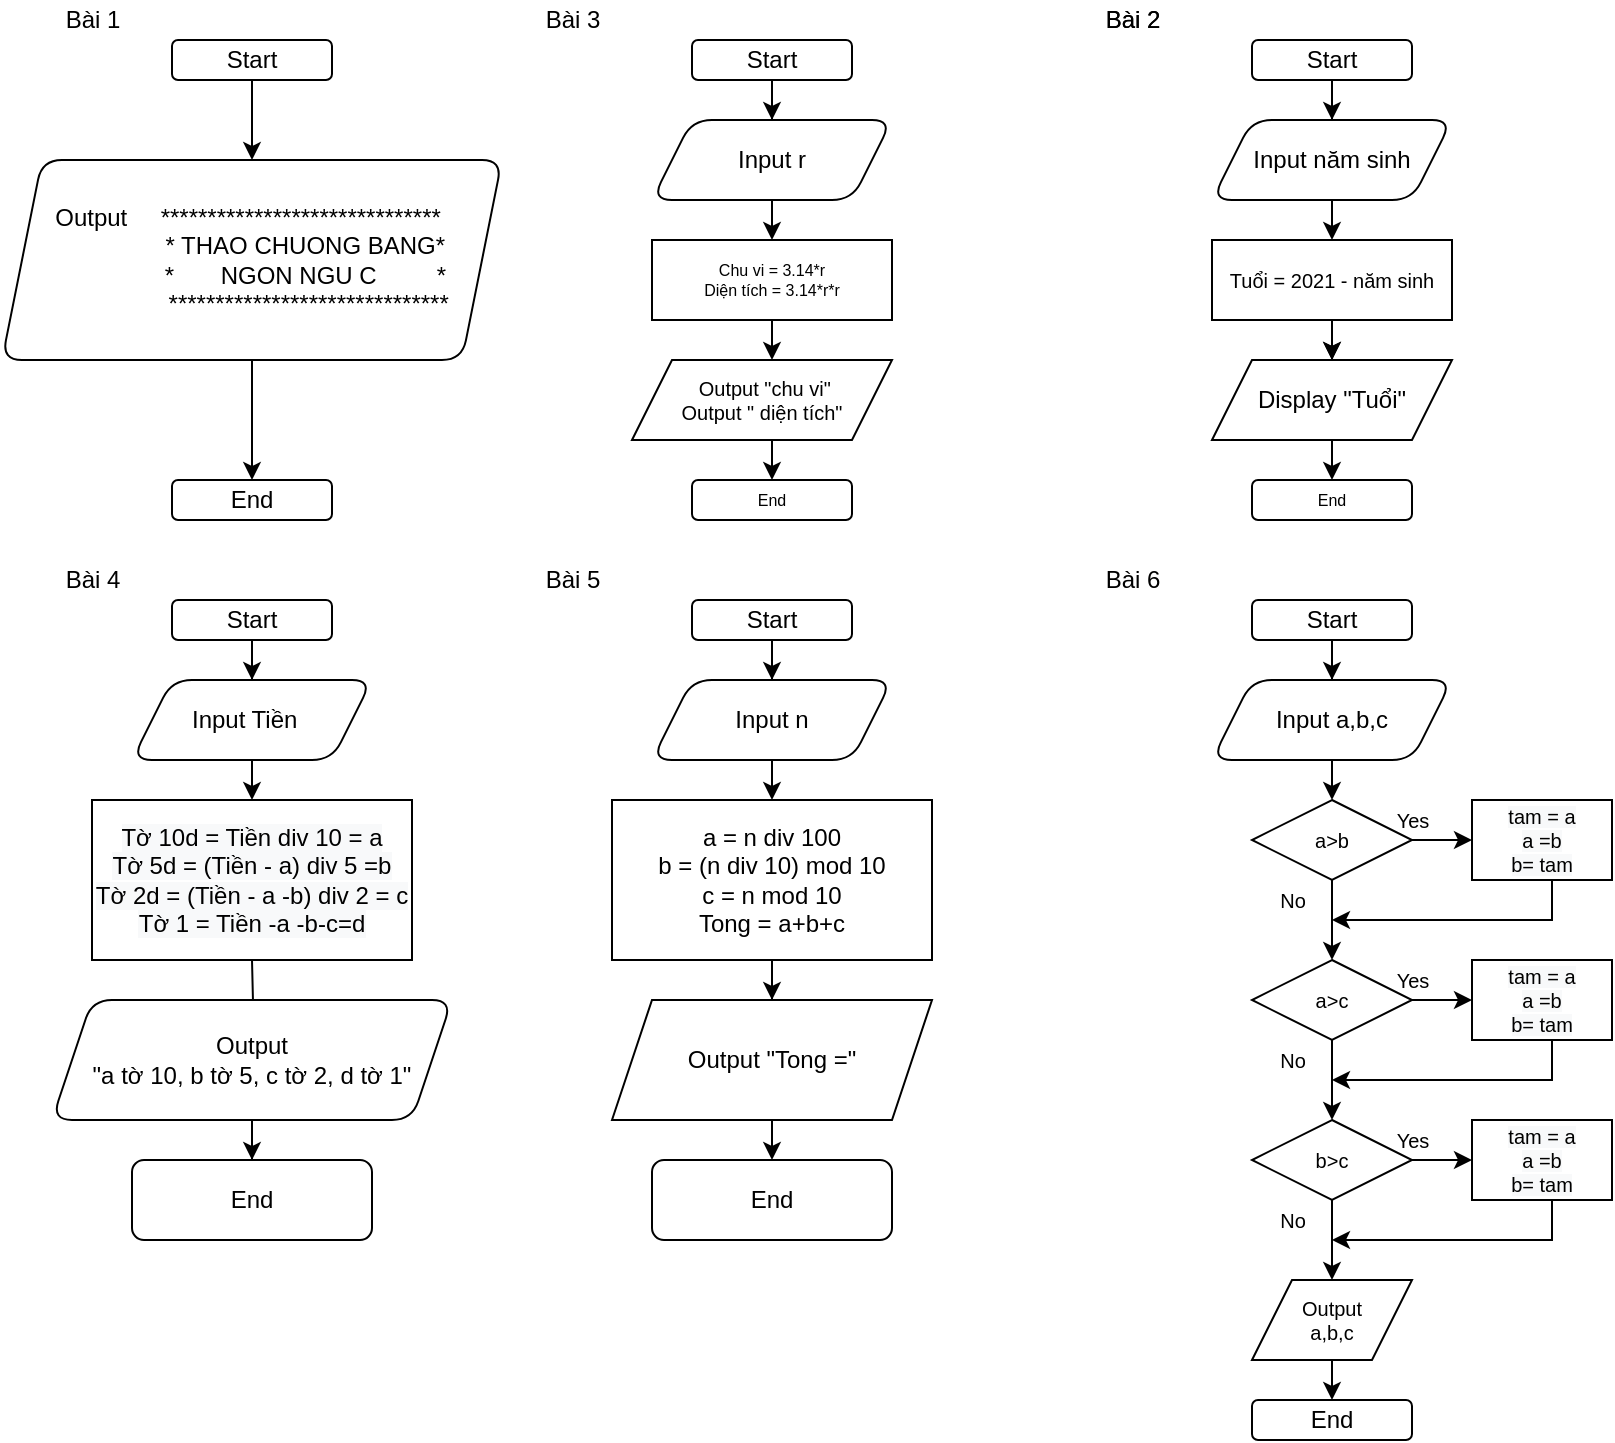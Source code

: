 <mxfile version="15.5.6" type="device" pages="5"><diagram id="oXD6xzAIkXPXVUwjYTw-" name="Page-1"><mxGraphModel dx="1483" dy="827" grid="1" gridSize="10" guides="1" tooltips="1" connect="1" arrows="1" fold="1" page="1" pageScale="1" pageWidth="827" pageHeight="1169" math="0" shadow="0"><root><mxCell id="0"/><mxCell id="1" parent="0"/><mxCell id="Iwpt8p5orY7yFxotq1A7-12" value="" style="edgeStyle=orthogonalEdgeStyle;rounded=0;orthogonalLoop=1;jettySize=auto;html=1;fontSize=12;" parent="1" source="Iwpt8p5orY7yFxotq1A7-1" edge="1"><mxGeometry relative="1" as="geometry"><mxPoint x="140" y="100" as="targetPoint"/></mxGeometry></mxCell><mxCell id="Iwpt8p5orY7yFxotq1A7-1" value="Start" style="rounded=1;whiteSpace=wrap;html=1;" parent="1" vertex="1"><mxGeometry x="100" y="40" width="80" height="20" as="geometry"/></mxCell><mxCell id="Iwpt8p5orY7yFxotq1A7-7" value="" style="edgeStyle=orthogonalEdgeStyle;rounded=0;orthogonalLoop=1;jettySize=auto;html=1;fontSize=8;entryX=0.5;entryY=0;entryDx=0;entryDy=0;" parent="1" source="Iwpt8p5orY7yFxotq1A7-4" target="Iwpt8p5orY7yFxotq1A7-6" edge="1"><mxGeometry relative="1" as="geometry"><mxPoint x="140" y="200" as="targetPoint"/></mxGeometry></mxCell><mxCell id="Iwpt8p5orY7yFxotq1A7-4" value="&lt;div style=&quot;text-align: left&quot;&gt;&lt;font style=&quot;font-size: 12px&quot;&gt;Output&amp;nbsp; &amp;nbsp; &amp;nbsp;&lt;font style=&quot;font-size: 12px&quot;&gt;******************************&lt;/font&gt;&lt;/font&gt;&lt;/div&gt;&lt;font style=&quot;font-size: 12px&quot;&gt;&lt;font style=&quot;font-size: 12px&quot;&gt;&amp;nbsp; &amp;nbsp; &amp;nbsp; &amp;nbsp; &amp;nbsp; &amp;nbsp; &amp;nbsp; &amp;nbsp; * THAO CHUONG BANG*&lt;br&gt;&amp;nbsp; &amp;nbsp; &amp;nbsp; &amp;nbsp; &amp;nbsp; &amp;nbsp; &amp;nbsp; &amp;nbsp; *&amp;nbsp; &amp;nbsp; &amp;nbsp; &amp;nbsp;NGON NGU C&amp;nbsp; &amp;nbsp; &amp;nbsp; &amp;nbsp; &amp;nbsp;*&lt;br&gt;&lt;/font&gt;&lt;font style=&quot;font-size: 12px&quot;&gt;&amp;nbsp; &amp;nbsp; &amp;nbsp; &amp;nbsp; &amp;nbsp; &amp;nbsp; &amp;nbsp; &amp;nbsp; &amp;nbsp;******************************&lt;/font&gt;&lt;/font&gt;" style="shape=parallelogram;perimeter=parallelogramPerimeter;whiteSpace=wrap;html=1;fixedSize=1;rounded=1;" parent="1" vertex="1"><mxGeometry x="15" y="100" width="250" height="100" as="geometry"/></mxCell><mxCell id="Iwpt8p5orY7yFxotq1A7-6" value="End" style="whiteSpace=wrap;html=1;rounded=1;" parent="1" vertex="1"><mxGeometry x="100" y="260" width="80" height="20" as="geometry"/></mxCell><mxCell id="Iwpt8p5orY7yFxotq1A7-10" value="Bài 1" style="text;html=1;resizable=0;autosize=1;align=center;verticalAlign=middle;points=[];fillColor=none;strokeColor=none;rounded=0;fontSize=12;" parent="1" vertex="1"><mxGeometry x="40" y="20" width="40" height="20" as="geometry"/></mxCell><mxCell id="Iwpt8p5orY7yFxotq1A7-11" value="Bài 3" style="text;html=1;resizable=0;autosize=1;align=center;verticalAlign=middle;points=[];fillColor=none;strokeColor=none;rounded=0;fontSize=12;" parent="1" vertex="1"><mxGeometry x="280" y="20" width="40" height="20" as="geometry"/></mxCell><mxCell id="Iwpt8p5orY7yFxotq1A7-15" value="" style="edgeStyle=orthogonalEdgeStyle;rounded=0;orthogonalLoop=1;jettySize=auto;html=1;fontSize=6;" parent="1" source="Iwpt8p5orY7yFxotq1A7-13" target="Iwpt8p5orY7yFxotq1A7-14" edge="1"><mxGeometry relative="1" as="geometry"/></mxCell><mxCell id="Iwpt8p5orY7yFxotq1A7-13" value="Start" style="rounded=1;whiteSpace=wrap;html=1;" parent="1" vertex="1"><mxGeometry x="360" y="40" width="80" height="20" as="geometry"/></mxCell><mxCell id="Iwpt8p5orY7yFxotq1A7-17" value="" style="edgeStyle=orthogonalEdgeStyle;rounded=0;orthogonalLoop=1;jettySize=auto;html=1;fontSize=6;" parent="1" source="Iwpt8p5orY7yFxotq1A7-14" edge="1"><mxGeometry relative="1" as="geometry"><mxPoint x="400" y="140" as="targetPoint"/></mxGeometry></mxCell><mxCell id="Iwpt8p5orY7yFxotq1A7-14" value="Input r" style="shape=parallelogram;perimeter=parallelogramPerimeter;whiteSpace=wrap;html=1;fixedSize=1;rounded=1;" parent="1" vertex="1"><mxGeometry x="340" y="80" width="120" height="40" as="geometry"/></mxCell><mxCell id="Iwpt8p5orY7yFxotq1A7-23" value="" style="edgeStyle=orthogonalEdgeStyle;rounded=0;orthogonalLoop=1;jettySize=auto;html=1;fontSize=8;" parent="1" source="Iwpt8p5orY7yFxotq1A7-20" edge="1"><mxGeometry relative="1" as="geometry"><mxPoint x="400" y="200" as="targetPoint"/></mxGeometry></mxCell><mxCell id="Iwpt8p5orY7yFxotq1A7-20" value="Chu vi = 3.14*r&lt;br&gt;Diện tích = 3.14*r*r" style="rounded=0;whiteSpace=wrap;html=1;fontSize=8;" parent="1" vertex="1"><mxGeometry x="340" y="140" width="120" height="40" as="geometry"/></mxCell><mxCell id="Iwpt8p5orY7yFxotq1A7-25" value="" style="edgeStyle=orthogonalEdgeStyle;rounded=0;orthogonalLoop=1;jettySize=auto;html=1;fontSize=8;" parent="1" edge="1"><mxGeometry relative="1" as="geometry"><mxPoint x="400" y="260" as="targetPoint"/><mxPoint x="400" y="240" as="sourcePoint"/></mxGeometry></mxCell><mxCell id="Iwpt8p5orY7yFxotq1A7-26" value="End" style="rounded=1;whiteSpace=wrap;html=1;fontSize=8;" parent="1" vertex="1"><mxGeometry x="360" y="260" width="80" height="20" as="geometry"/></mxCell><mxCell id="5xcdY33scA1R14R4gfCb-3" value="" style="edgeStyle=orthogonalEdgeStyle;rounded=0;orthogonalLoop=1;jettySize=auto;html=1;" parent="1" source="5xcdY33scA1R14R4gfCb-1" target="5xcdY33scA1R14R4gfCb-2" edge="1"><mxGeometry relative="1" as="geometry"/></mxCell><mxCell id="5xcdY33scA1R14R4gfCb-1" value="Start" style="rounded=1;whiteSpace=wrap;html=1;" parent="1" vertex="1"><mxGeometry x="640" y="40" width="80" height="20" as="geometry"/></mxCell><mxCell id="5xcdY33scA1R14R4gfCb-7" value="" style="edgeStyle=orthogonalEdgeStyle;rounded=0;orthogonalLoop=1;jettySize=auto;html=1;" parent="1" source="5xcdY33scA1R14R4gfCb-2" edge="1"><mxGeometry relative="1" as="geometry"><mxPoint x="680" y="140" as="targetPoint"/></mxGeometry></mxCell><mxCell id="5xcdY33scA1R14R4gfCb-2" value="Input năm sinh" style="shape=parallelogram;perimeter=parallelogramPerimeter;whiteSpace=wrap;html=1;fixedSize=1;rounded=1;" parent="1" vertex="1"><mxGeometry x="620" y="80" width="120" height="40" as="geometry"/></mxCell><mxCell id="5xcdY33scA1R14R4gfCb-4" value="Bài 2" style="text;html=1;resizable=0;autosize=1;align=center;verticalAlign=middle;points=[];fillColor=none;strokeColor=none;rounded=0;fontSize=12;" parent="1" vertex="1"><mxGeometry x="560" y="20" width="40" height="20" as="geometry"/></mxCell><mxCell id="5xcdY33scA1R14R4gfCb-14" value="" style="edgeStyle=orthogonalEdgeStyle;rounded=0;orthogonalLoop=1;jettySize=auto;html=1;fontSize=8;" parent="1" source="5xcdY33scA1R14R4gfCb-9" edge="1"><mxGeometry relative="1" as="geometry"><mxPoint x="680.029" y="200" as="targetPoint"/></mxGeometry></mxCell><mxCell id="5xcdY33scA1R14R4gfCb-9" value="Tuổi = 2021 - năm sinh" style="rounded=0;whiteSpace=wrap;html=1;fontSize=10;align=center;" parent="1" vertex="1"><mxGeometry x="620" y="140" width="120" height="40" as="geometry"/></mxCell><mxCell id="5xcdY33scA1R14R4gfCb-12" value="" style="edgeStyle=orthogonalEdgeStyle;rounded=0;orthogonalLoop=1;jettySize=auto;html=1;fontSize=8;entryX=0.5;entryY=0;entryDx=0;entryDy=0;" parent="1" edge="1"><mxGeometry relative="1" as="geometry"><mxPoint x="680.029" y="200" as="sourcePoint"/><mxPoint x="680" y="200" as="targetPoint"/><Array as="points"><mxPoint x="680" y="190"/><mxPoint x="680" y="190"/></Array></mxGeometry></mxCell><mxCell id="5xcdY33scA1R14R4gfCb-18" value="&lt;span style=&quot;font-size: 10px&quot;&gt;&amp;nbsp;Output &quot;chu vi&quot;&lt;/span&gt;&lt;br style=&quot;font-size: 10px&quot;&gt;&lt;span style=&quot;font-size: 10px&quot;&gt;Output &quot; diện tích&quot;&lt;/span&gt;" style="shape=parallelogram;perimeter=parallelogramPerimeter;whiteSpace=wrap;html=1;fixedSize=1;fontSize=8;align=center;" parent="1" vertex="1"><mxGeometry x="330" y="200" width="130" height="40" as="geometry"/></mxCell><mxCell id="5xcdY33scA1R14R4gfCb-23" value="" style="edgeStyle=orthogonalEdgeStyle;rounded=0;orthogonalLoop=1;jettySize=auto;html=1;fontSize=8;" parent="1" source="5xcdY33scA1R14R4gfCb-19" edge="1"><mxGeometry relative="1" as="geometry"><mxPoint x="680.029" y="260" as="targetPoint"/></mxGeometry></mxCell><mxCell id="5xcdY33scA1R14R4gfCb-19" value="&lt;font style=&quot;font-size: 12px&quot;&gt;Display &quot;Tuổi&quot;&lt;/font&gt;" style="shape=parallelogram;perimeter=parallelogramPerimeter;whiteSpace=wrap;html=1;fixedSize=1;fontSize=8;align=center;" parent="1" vertex="1"><mxGeometry x="620" y="200" width="120" height="40" as="geometry"/></mxCell><mxCell id="5xcdY33scA1R14R4gfCb-21" value="End" style="rounded=1;whiteSpace=wrap;html=1;fontSize=8;align=center;" parent="1" vertex="1"><mxGeometry x="640" y="260" width="80" height="20" as="geometry"/></mxCell><mxCell id="5xcdY33scA1R14R4gfCb-24" value="Bài 2" style="text;html=1;resizable=0;autosize=1;align=center;verticalAlign=middle;points=[];fillColor=none;strokeColor=none;rounded=0;fontSize=12;" parent="1" vertex="1"><mxGeometry x="560" y="20" width="40" height="20" as="geometry"/></mxCell><mxCell id="5xcdY33scA1R14R4gfCb-27" value="Bài 4" style="text;html=1;resizable=0;autosize=1;align=center;verticalAlign=middle;points=[];fillColor=none;strokeColor=none;rounded=0;fontSize=12;" parent="1" vertex="1"><mxGeometry x="40" y="300" width="40" height="20" as="geometry"/></mxCell><mxCell id="5xcdY33scA1R14R4gfCb-28" value="Bài 5" style="text;html=1;resizable=0;autosize=1;align=center;verticalAlign=middle;points=[];fillColor=none;strokeColor=none;rounded=0;fontSize=12;" parent="1" vertex="1"><mxGeometry x="280" y="300" width="40" height="20" as="geometry"/></mxCell><mxCell id="5xcdY33scA1R14R4gfCb-34" value="" style="edgeStyle=orthogonalEdgeStyle;rounded=0;orthogonalLoop=1;jettySize=auto;html=1;fontSize=8;" parent="1" source="5xcdY33scA1R14R4gfCb-29" target="5xcdY33scA1R14R4gfCb-33" edge="1"><mxGeometry relative="1" as="geometry"/></mxCell><mxCell id="5xcdY33scA1R14R4gfCb-29" value="Start" style="rounded=1;whiteSpace=wrap;html=1;" parent="1" vertex="1"><mxGeometry x="360" y="320" width="80" height="20" as="geometry"/></mxCell><mxCell id="5xcdY33scA1R14R4gfCb-38" value="" style="edgeStyle=orthogonalEdgeStyle;rounded=0;orthogonalLoop=1;jettySize=auto;html=1;fontSize=8;" parent="1" source="5xcdY33scA1R14R4gfCb-30" target="5xcdY33scA1R14R4gfCb-37" edge="1"><mxGeometry relative="1" as="geometry"/></mxCell><mxCell id="5xcdY33scA1R14R4gfCb-30" value="Start" style="rounded=1;whiteSpace=wrap;html=1;" parent="1" vertex="1"><mxGeometry x="100" y="320" width="80" height="20" as="geometry"/></mxCell><mxCell id="5xcdY33scA1R14R4gfCb-56" value="" style="edgeStyle=orthogonalEdgeStyle;rounded=0;orthogonalLoop=1;jettySize=auto;html=1;fontSize=12;" parent="1" source="5xcdY33scA1R14R4gfCb-31" target="5xcdY33scA1R14R4gfCb-55" edge="1"><mxGeometry relative="1" as="geometry"/></mxCell><mxCell id="5xcdY33scA1R14R4gfCb-31" value="Start" style="rounded=1;whiteSpace=wrap;html=1;" parent="1" vertex="1"><mxGeometry x="640" y="320" width="80" height="20" as="geometry"/></mxCell><mxCell id="5xcdY33scA1R14R4gfCb-32" value="Bài 6" style="text;html=1;resizable=0;autosize=1;align=center;verticalAlign=middle;points=[];fillColor=none;strokeColor=none;rounded=0;fontSize=12;" parent="1" vertex="1"><mxGeometry x="560" y="300" width="40" height="20" as="geometry"/></mxCell><mxCell id="5xcdY33scA1R14R4gfCb-46" value="" style="edgeStyle=orthogonalEdgeStyle;rounded=0;orthogonalLoop=1;jettySize=auto;html=1;fontSize=8;" parent="1" source="5xcdY33scA1R14R4gfCb-33" edge="1"><mxGeometry relative="1" as="geometry"><mxPoint x="400" y="420" as="targetPoint"/></mxGeometry></mxCell><mxCell id="5xcdY33scA1R14R4gfCb-33" value="Input n" style="shape=parallelogram;perimeter=parallelogramPerimeter;whiteSpace=wrap;html=1;fixedSize=1;rounded=1;" parent="1" vertex="1"><mxGeometry x="340" y="360" width="120" height="40" as="geometry"/></mxCell><mxCell id="5xcdY33scA1R14R4gfCb-40" value="" style="edgeStyle=orthogonalEdgeStyle;rounded=0;orthogonalLoop=1;jettySize=auto;html=1;fontSize=8;" parent="1" source="5xcdY33scA1R14R4gfCb-37" edge="1"><mxGeometry relative="1" as="geometry"><mxPoint x="140" y="420" as="targetPoint"/></mxGeometry></mxCell><mxCell id="5xcdY33scA1R14R4gfCb-37" value="&amp;nbsp; &amp;nbsp; &amp;nbsp; &amp;nbsp;Input Tiền&lt;span style=&quot;white-space: pre&quot;&gt;&#9;&lt;/span&gt;&lt;span style=&quot;white-space: pre&quot;&gt;&#9;&lt;/span&gt;" style="shape=parallelogram;perimeter=parallelogramPerimeter;whiteSpace=wrap;html=1;fixedSize=1;rounded=1;" parent="1" vertex="1"><mxGeometry x="80" y="360" width="120" height="40" as="geometry"/></mxCell><mxCell id="5xcdY33scA1R14R4gfCb-42" value="" style="edgeStyle=orthogonalEdgeStyle;rounded=0;orthogonalLoop=1;jettySize=auto;html=1;fontSize=8;" parent="1" target="5xcdY33scA1R14R4gfCb-41" edge="1"><mxGeometry relative="1" as="geometry"><mxPoint x="140" y="500" as="sourcePoint"/></mxGeometry></mxCell><mxCell id="5xcdY33scA1R14R4gfCb-44" value="" style="edgeStyle=orthogonalEdgeStyle;rounded=0;orthogonalLoop=1;jettySize=auto;html=1;fontSize=8;" parent="1" source="5xcdY33scA1R14R4gfCb-41" target="5xcdY33scA1R14R4gfCb-43" edge="1"><mxGeometry relative="1" as="geometry"/></mxCell><mxCell id="5xcdY33scA1R14R4gfCb-41" value="Output&lt;br&gt;&quot;a tờ 10, b tờ 5, c tờ 2, d tờ 1&quot;" style="shape=parallelogram;perimeter=parallelogramPerimeter;whiteSpace=wrap;html=1;fixedSize=1;rounded=1;" parent="1" vertex="1"><mxGeometry x="40" y="520" width="200" height="60" as="geometry"/></mxCell><mxCell id="5xcdY33scA1R14R4gfCb-43" value="End" style="whiteSpace=wrap;html=1;rounded=1;" parent="1" vertex="1"><mxGeometry x="80" y="600" width="120" height="40" as="geometry"/></mxCell><mxCell id="5xcdY33scA1R14R4gfCb-48" value="&#10;&#10;&lt;span style=&quot;color: rgb(0, 0, 0); font-family: helvetica; font-size: 12px; font-style: normal; font-weight: 400; letter-spacing: normal; text-align: center; text-indent: 0px; text-transform: none; word-spacing: 0px; background-color: rgb(248, 249, 250); display: inline; float: none;&quot;&gt;Tờ 10d = Tiền div 10 = a&lt;/span&gt;&lt;br style=&quot;color: rgb(0, 0, 0); font-family: helvetica; font-size: 12px; font-style: normal; font-weight: 400; letter-spacing: normal; text-align: center; text-indent: 0px; text-transform: none; word-spacing: 0px; background-color: rgb(248, 249, 250);&quot;&gt;&lt;span style=&quot;color: rgb(0, 0, 0); font-family: helvetica; font-size: 12px; font-style: normal; font-weight: 400; letter-spacing: normal; text-align: center; text-indent: 0px; text-transform: none; word-spacing: 0px; background-color: rgb(248, 249, 250); display: inline; float: none;&quot;&gt;Tờ 5d = (Tiền - a) div 5 =b&lt;/span&gt;&lt;br style=&quot;color: rgb(0, 0, 0); font-family: helvetica; font-size: 12px; font-style: normal; font-weight: 400; letter-spacing: normal; text-align: center; text-indent: 0px; text-transform: none; word-spacing: 0px; background-color: rgb(248, 249, 250);&quot;&gt;&lt;span style=&quot;color: rgb(0, 0, 0); font-family: helvetica; font-size: 12px; font-style: normal; font-weight: 400; letter-spacing: normal; text-align: center; text-indent: 0px; text-transform: none; word-spacing: 0px; background-color: rgb(248, 249, 250); display: inline; float: none;&quot;&gt;Tờ 2d = (Tiền - a -b) div 2 = c&lt;/span&gt;&lt;br style=&quot;color: rgb(0, 0, 0); font-family: helvetica; font-size: 12px; font-style: normal; font-weight: 400; letter-spacing: normal; text-align: center; text-indent: 0px; text-transform: none; word-spacing: 0px; background-color: rgb(248, 249, 250);&quot;&gt;&lt;span style=&quot;color: rgb(0, 0, 0); font-family: helvetica; font-size: 12px; font-style: normal; font-weight: 400; letter-spacing: normal; text-align: center; text-indent: 0px; text-transform: none; word-spacing: 0px; background-color: rgb(248, 249, 250); display: inline; float: none;&quot;&gt;Tờ 1 = Tiền -a -b-c=d&lt;/span&gt;&#10;&#10;" style="rounded=0;whiteSpace=wrap;html=1;fontSize=12;align=center;" parent="1" vertex="1"><mxGeometry x="60" y="420" width="160" height="80" as="geometry"/></mxCell><mxCell id="5xcdY33scA1R14R4gfCb-51" value="" style="edgeStyle=orthogonalEdgeStyle;rounded=0;orthogonalLoop=1;jettySize=auto;html=1;fontSize=12;" parent="1" source="5xcdY33scA1R14R4gfCb-49" target="5xcdY33scA1R14R4gfCb-50" edge="1"><mxGeometry relative="1" as="geometry"/></mxCell><mxCell id="5xcdY33scA1R14R4gfCb-49" value="a = n div 100&lt;br&gt;b = (n div 10) mod 10&lt;br&gt;c = n mod 10&lt;br&gt;Tong = a+b+c" style="rounded=0;whiteSpace=wrap;html=1;fontSize=12;align=center;" parent="1" vertex="1"><mxGeometry x="320" y="420" width="160" height="80" as="geometry"/></mxCell><mxCell id="5xcdY33scA1R14R4gfCb-53" value="" style="edgeStyle=orthogonalEdgeStyle;rounded=0;orthogonalLoop=1;jettySize=auto;html=1;fontSize=12;" parent="1" source="5xcdY33scA1R14R4gfCb-50" edge="1"><mxGeometry relative="1" as="geometry"><mxPoint x="400" y="600" as="targetPoint"/></mxGeometry></mxCell><mxCell id="5xcdY33scA1R14R4gfCb-50" value="Output &quot;Tong =&quot;" style="shape=parallelogram;perimeter=parallelogramPerimeter;whiteSpace=wrap;html=1;fixedSize=1;rounded=0;" parent="1" vertex="1"><mxGeometry x="320" y="520" width="160" height="60" as="geometry"/></mxCell><mxCell id="5xcdY33scA1R14R4gfCb-54" value="End" style="rounded=1;whiteSpace=wrap;html=1;fontSize=12;align=center;" parent="1" vertex="1"><mxGeometry x="340" y="600" width="120" height="40" as="geometry"/></mxCell><mxCell id="5xcdY33scA1R14R4gfCb-58" value="" style="edgeStyle=orthogonalEdgeStyle;rounded=0;orthogonalLoop=1;jettySize=auto;html=1;fontSize=12;" parent="1" source="5xcdY33scA1R14R4gfCb-55" edge="1"><mxGeometry relative="1" as="geometry"><mxPoint x="680" y="420" as="targetPoint"/></mxGeometry></mxCell><mxCell id="5xcdY33scA1R14R4gfCb-55" value="Input a,b,c" style="shape=parallelogram;perimeter=parallelogramPerimeter;whiteSpace=wrap;html=1;fixedSize=1;rounded=1;" parent="1" vertex="1"><mxGeometry x="620" y="360" width="120" height="40" as="geometry"/></mxCell><mxCell id="QFESDp4Tp42c-DxVnl2U-6" style="edgeStyle=orthogonalEdgeStyle;rounded=0;orthogonalLoop=1;jettySize=auto;html=1;exitX=1;exitY=0.5;exitDx=0;exitDy=0;fontSize=10;entryX=0;entryY=0.5;entryDx=0;entryDy=0;" parent="1" source="QFESDp4Tp42c-DxVnl2U-3" edge="1"><mxGeometry relative="1" as="geometry"><mxPoint x="750" y="440" as="targetPoint"/></mxGeometry></mxCell><mxCell id="QFESDp4Tp42c-DxVnl2U-10" style="edgeStyle=orthogonalEdgeStyle;rounded=0;orthogonalLoop=1;jettySize=auto;html=1;entryX=0.5;entryY=0;entryDx=0;entryDy=0;fontSize=10;" parent="1" source="QFESDp4Tp42c-DxVnl2U-3" target="QFESDp4Tp42c-DxVnl2U-4" edge="1"><mxGeometry relative="1" as="geometry"/></mxCell><mxCell id="QFESDp4Tp42c-DxVnl2U-3" value="a&amp;gt;b" style="rhombus;whiteSpace=wrap;html=1;fontSize=10;" parent="1" vertex="1"><mxGeometry x="640" y="420" width="80" height="40" as="geometry"/></mxCell><mxCell id="QFESDp4Tp42c-DxVnl2U-11" style="edgeStyle=orthogonalEdgeStyle;rounded=0;orthogonalLoop=1;jettySize=auto;html=1;fontSize=10;" parent="1" source="QFESDp4Tp42c-DxVnl2U-4" target="QFESDp4Tp42c-DxVnl2U-5" edge="1"><mxGeometry relative="1" as="geometry"/></mxCell><mxCell id="QFESDp4Tp42c-DxVnl2U-4" value="a&amp;gt;c" style="rhombus;whiteSpace=wrap;html=1;fontSize=10;" parent="1" vertex="1"><mxGeometry x="640" y="500" width="80" height="40" as="geometry"/></mxCell><mxCell id="QFESDp4Tp42c-DxVnl2U-25" style="edgeStyle=orthogonalEdgeStyle;rounded=0;orthogonalLoop=1;jettySize=auto;html=1;exitX=0.5;exitY=1;exitDx=0;exitDy=0;fontSize=10;entryX=0.5;entryY=0;entryDx=0;entryDy=0;" parent="1" source="QFESDp4Tp42c-DxVnl2U-5" edge="1"><mxGeometry relative="1" as="geometry"><mxPoint x="680" y="660" as="targetPoint"/><Array as="points"/></mxGeometry></mxCell><mxCell id="QFESDp4Tp42c-DxVnl2U-5" value="b&amp;gt;c" style="rhombus;whiteSpace=wrap;html=1;fontSize=10;" parent="1" vertex="1"><mxGeometry x="640" y="580" width="80" height="40" as="geometry"/></mxCell><mxCell id="QFESDp4Tp42c-DxVnl2U-14" style="edgeStyle=orthogonalEdgeStyle;rounded=0;orthogonalLoop=1;jettySize=auto;html=1;fontSize=10;" parent="1" edge="1"><mxGeometry relative="1" as="geometry"><mxPoint x="680" y="480" as="targetPoint"/><mxPoint x="790" y="460" as="sourcePoint"/><Array as="points"><mxPoint x="790" y="480"/></Array></mxGeometry></mxCell><mxCell id="QFESDp4Tp42c-DxVnl2U-15" value="No" style="text;html=1;align=center;verticalAlign=middle;resizable=0;points=[];autosize=1;strokeColor=none;fillColor=none;fontSize=10;" parent="1" vertex="1"><mxGeometry x="645" y="460" width="30" height="20" as="geometry"/></mxCell><mxCell id="QFESDp4Tp42c-DxVnl2U-16" value="Yes" style="text;html=1;align=center;verticalAlign=middle;resizable=0;points=[];autosize=1;strokeColor=none;fillColor=none;fontSize=10;" parent="1" vertex="1"><mxGeometry x="705" y="420" width="30" height="20" as="geometry"/></mxCell><mxCell id="QFESDp4Tp42c-DxVnl2U-17" style="edgeStyle=orthogonalEdgeStyle;rounded=0;orthogonalLoop=1;jettySize=auto;html=1;fontSize=10;" parent="1" edge="1"><mxGeometry relative="1" as="geometry"><mxPoint x="680" y="560" as="targetPoint"/><mxPoint x="790" y="540" as="sourcePoint"/><Array as="points"><mxPoint x="790" y="560"/></Array></mxGeometry></mxCell><mxCell id="QFESDp4Tp42c-DxVnl2U-18" value="No" style="text;html=1;align=center;verticalAlign=middle;resizable=0;points=[];autosize=1;strokeColor=none;fillColor=none;fontSize=10;" parent="1" vertex="1"><mxGeometry x="645" y="540" width="30" height="20" as="geometry"/></mxCell><mxCell id="QFESDp4Tp42c-DxVnl2U-19" value="Yes" style="text;html=1;align=center;verticalAlign=middle;resizable=0;points=[];autosize=1;strokeColor=none;fillColor=none;fontSize=10;" parent="1" vertex="1"><mxGeometry x="705" y="500" width="30" height="20" as="geometry"/></mxCell><mxCell id="QFESDp4Tp42c-DxVnl2U-20" style="edgeStyle=orthogonalEdgeStyle;rounded=0;orthogonalLoop=1;jettySize=auto;html=1;exitX=1;exitY=0.5;exitDx=0;exitDy=0;fontSize=10;entryX=0;entryY=0.5;entryDx=0;entryDy=0;" parent="1" edge="1"><mxGeometry relative="1" as="geometry"><mxPoint x="750" y="520" as="targetPoint"/><mxPoint x="720" y="520" as="sourcePoint"/></mxGeometry></mxCell><mxCell id="QFESDp4Tp42c-DxVnl2U-24" style="edgeStyle=orthogonalEdgeStyle;rounded=0;orthogonalLoop=1;jettySize=auto;html=1;exitX=1;exitY=0.5;exitDx=0;exitDy=0;fontSize=10;" parent="1" source="QFESDp4Tp42c-DxVnl2U-5" edge="1"><mxGeometry relative="1" as="geometry"><mxPoint x="750" y="600" as="targetPoint"/><mxPoint x="730" y="600" as="sourcePoint"/></mxGeometry></mxCell><mxCell id="QFESDp4Tp42c-DxVnl2U-39" style="edgeStyle=orthogonalEdgeStyle;rounded=0;orthogonalLoop=1;jettySize=auto;html=1;exitX=0.5;exitY=1;exitDx=0;exitDy=0;entryX=0.5;entryY=0;entryDx=0;entryDy=0;fontSize=10;" parent="1" source="QFESDp4Tp42c-DxVnl2U-26" target="QFESDp4Tp42c-DxVnl2U-38" edge="1"><mxGeometry relative="1" as="geometry"/></mxCell><mxCell id="QFESDp4Tp42c-DxVnl2U-26" value="Output&lt;br&gt;a,b,c" style="shape=parallelogram;perimeter=parallelogramPerimeter;whiteSpace=wrap;html=1;fixedSize=1;fontSize=10;" parent="1" vertex="1"><mxGeometry x="640" y="660" width="80" height="40" as="geometry"/></mxCell><mxCell id="QFESDp4Tp42c-DxVnl2U-27" value="&#10;&#10;&lt;span style=&quot;color: rgb(0, 0, 0); font-family: helvetica; font-size: 10px; font-style: normal; font-weight: 400; letter-spacing: normal; text-align: center; text-indent: 0px; text-transform: none; word-spacing: 0px; background-color: rgb(248, 249, 250); display: inline; float: none;&quot;&gt;tam = a&lt;/span&gt;&lt;br style=&quot;color: rgb(0, 0, 0); font-family: helvetica; font-size: 10px; font-style: normal; font-weight: 400; letter-spacing: normal; text-align: center; text-indent: 0px; text-transform: none; word-spacing: 0px; background-color: rgb(248, 249, 250);&quot;&gt;&lt;span style=&quot;color: rgb(0, 0, 0); font-family: helvetica; font-size: 10px; font-style: normal; font-weight: 400; letter-spacing: normal; text-align: center; text-indent: 0px; text-transform: none; word-spacing: 0px; background-color: rgb(248, 249, 250); display: inline; float: none;&quot;&gt;a =b&lt;/span&gt;&lt;br style=&quot;color: rgb(0, 0, 0); font-family: helvetica; font-size: 10px; font-style: normal; font-weight: 400; letter-spacing: normal; text-align: center; text-indent: 0px; text-transform: none; word-spacing: 0px; background-color: rgb(248, 249, 250);&quot;&gt;&lt;span style=&quot;color: rgb(0, 0, 0); font-family: helvetica; font-size: 10px; font-style: normal; font-weight: 400; letter-spacing: normal; text-align: center; text-indent: 0px; text-transform: none; word-spacing: 0px; background-color: rgb(248, 249, 250); display: inline; float: none;&quot;&gt;b= tam&lt;/span&gt;&#10;&#10;" style="rounded=0;whiteSpace=wrap;html=1;fontSize=10;" parent="1" vertex="1"><mxGeometry x="750" y="420" width="70" height="40" as="geometry"/></mxCell><mxCell id="QFESDp4Tp42c-DxVnl2U-37" style="edgeStyle=orthogonalEdgeStyle;rounded=0;orthogonalLoop=1;jettySize=auto;html=1;fontSize=10;" parent="1" source="QFESDp4Tp42c-DxVnl2U-28" edge="1"><mxGeometry relative="1" as="geometry"><mxPoint x="680" y="640" as="targetPoint"/><Array as="points"><mxPoint x="790" y="640"/></Array></mxGeometry></mxCell><mxCell id="QFESDp4Tp42c-DxVnl2U-28" value="&#10;&#10;&lt;span style=&quot;color: rgb(0, 0, 0); font-family: helvetica; font-size: 10px; font-style: normal; font-weight: 400; letter-spacing: normal; text-align: center; text-indent: 0px; text-transform: none; word-spacing: 0px; background-color: rgb(248, 249, 250); display: inline; float: none;&quot;&gt;tam = a&lt;/span&gt;&lt;br style=&quot;color: rgb(0, 0, 0); font-family: helvetica; font-size: 10px; font-style: normal; font-weight: 400; letter-spacing: normal; text-align: center; text-indent: 0px; text-transform: none; word-spacing: 0px; background-color: rgb(248, 249, 250);&quot;&gt;&lt;span style=&quot;color: rgb(0, 0, 0); font-family: helvetica; font-size: 10px; font-style: normal; font-weight: 400; letter-spacing: normal; text-align: center; text-indent: 0px; text-transform: none; word-spacing: 0px; background-color: rgb(248, 249, 250); display: inline; float: none;&quot;&gt;a =b&lt;/span&gt;&lt;br style=&quot;color: rgb(0, 0, 0); font-family: helvetica; font-size: 10px; font-style: normal; font-weight: 400; letter-spacing: normal; text-align: center; text-indent: 0px; text-transform: none; word-spacing: 0px; background-color: rgb(248, 249, 250);&quot;&gt;&lt;span style=&quot;color: rgb(0, 0, 0); font-family: helvetica; font-size: 10px; font-style: normal; font-weight: 400; letter-spacing: normal; text-align: center; text-indent: 0px; text-transform: none; word-spacing: 0px; background-color: rgb(248, 249, 250); display: inline; float: none;&quot;&gt;b= tam&lt;/span&gt;&#10;&#10;" style="rounded=0;whiteSpace=wrap;html=1;fontSize=10;" parent="1" vertex="1"><mxGeometry x="750" y="580" width="70" height="40" as="geometry"/></mxCell><mxCell id="QFESDp4Tp42c-DxVnl2U-29" value="&#10;&#10;&lt;span style=&quot;color: rgb(0, 0, 0); font-family: helvetica; font-size: 10px; font-style: normal; font-weight: 400; letter-spacing: normal; text-align: center; text-indent: 0px; text-transform: none; word-spacing: 0px; background-color: rgb(248, 249, 250); display: inline; float: none;&quot;&gt;tam = a&lt;/span&gt;&lt;br style=&quot;color: rgb(0, 0, 0); font-family: helvetica; font-size: 10px; font-style: normal; font-weight: 400; letter-spacing: normal; text-align: center; text-indent: 0px; text-transform: none; word-spacing: 0px; background-color: rgb(248, 249, 250);&quot;&gt;&lt;span style=&quot;color: rgb(0, 0, 0); font-family: helvetica; font-size: 10px; font-style: normal; font-weight: 400; letter-spacing: normal; text-align: center; text-indent: 0px; text-transform: none; word-spacing: 0px; background-color: rgb(248, 249, 250); display: inline; float: none;&quot;&gt;a =b&lt;/span&gt;&lt;br style=&quot;color: rgb(0, 0, 0); font-family: helvetica; font-size: 10px; font-style: normal; font-weight: 400; letter-spacing: normal; text-align: center; text-indent: 0px; text-transform: none; word-spacing: 0px; background-color: rgb(248, 249, 250);&quot;&gt;&lt;span style=&quot;color: rgb(0, 0, 0); font-family: helvetica; font-size: 10px; font-style: normal; font-weight: 400; letter-spacing: normal; text-align: center; text-indent: 0px; text-transform: none; word-spacing: 0px; background-color: rgb(248, 249, 250); display: inline; float: none;&quot;&gt;b= tam&lt;/span&gt;&#10;&#10;" style="rounded=0;whiteSpace=wrap;html=1;fontSize=10;" parent="1" vertex="1"><mxGeometry x="750" y="500" width="70" height="40" as="geometry"/></mxCell><mxCell id="QFESDp4Tp42c-DxVnl2U-34" style="edgeStyle=orthogonalEdgeStyle;rounded=0;orthogonalLoop=1;jettySize=auto;html=1;exitX=0.5;exitY=1;exitDx=0;exitDy=0;fontSize=10;" parent="1" source="QFESDp4Tp42c-DxVnl2U-28" target="QFESDp4Tp42c-DxVnl2U-28" edge="1"><mxGeometry relative="1" as="geometry"/></mxCell><mxCell id="QFESDp4Tp42c-DxVnl2U-38" value="End" style="rounded=1;whiteSpace=wrap;html=1;fontSize=12;align=center;" parent="1" vertex="1"><mxGeometry x="640" y="720" width="80" height="20" as="geometry"/></mxCell><mxCell id="5BHkVHk4xLY2AdSYTSBc-2" value="Yes" style="text;html=1;align=center;verticalAlign=middle;resizable=0;points=[];autosize=1;strokeColor=none;fillColor=none;fontSize=10;" vertex="1" parent="1"><mxGeometry x="705" y="580" width="30" height="20" as="geometry"/></mxCell><mxCell id="5BHkVHk4xLY2AdSYTSBc-3" value="No" style="text;html=1;align=center;verticalAlign=middle;resizable=0;points=[];autosize=1;strokeColor=none;fillColor=none;fontSize=10;" vertex="1" parent="1"><mxGeometry x="645" y="620" width="30" height="20" as="geometry"/></mxCell></root></mxGraphModel></diagram><diagram id="TN9cDRVOalq5WcpsIDGh" name="Page-2"><mxGraphModel dx="1221" dy="681" grid="1" gridSize="10" guides="1" tooltips="1" connect="1" arrows="1" fold="1" page="1" pageScale="1" pageWidth="827" pageHeight="1169" math="0" shadow="0"><root><mxCell id="f8zMPVMLF5bi9ExJzD4k-0"/><mxCell id="f8zMPVMLF5bi9ExJzD4k-1" parent="f8zMPVMLF5bi9ExJzD4k-0"/><mxCell id="R8VQ9g3bR06pQzPRiDgl-0" value="Bài 7a" style="text;html=1;resizable=0;autosize=1;align=center;verticalAlign=middle;points=[];fillColor=none;strokeColor=none;rounded=0;fontSize=12;" parent="f8zMPVMLF5bi9ExJzD4k-1" vertex="1"><mxGeometry x="40" y="20" width="50" height="20" as="geometry"/></mxCell><mxCell id="bBUJqgtPOxI0TO2vm7Ia-2" value="" style="edgeStyle=orthogonalEdgeStyle;rounded=0;orthogonalLoop=1;jettySize=auto;html=1;fontSize=12;" parent="f8zMPVMLF5bi9ExJzD4k-1" source="bBUJqgtPOxI0TO2vm7Ia-0" target="bBUJqgtPOxI0TO2vm7Ia-1" edge="1"><mxGeometry relative="1" as="geometry"/></mxCell><mxCell id="bBUJqgtPOxI0TO2vm7Ia-0" value="Start" style="rounded=1;whiteSpace=wrap;html=1;" parent="f8zMPVMLF5bi9ExJzD4k-1" vertex="1"><mxGeometry x="140" y="40" width="80" height="20" as="geometry"/></mxCell><mxCell id="bBUJqgtPOxI0TO2vm7Ia-4" value="" style="edgeStyle=orthogonalEdgeStyle;rounded=0;orthogonalLoop=1;jettySize=auto;html=1;fontSize=12;" parent="f8zMPVMLF5bi9ExJzD4k-1" source="bBUJqgtPOxI0TO2vm7Ia-1" edge="1"><mxGeometry relative="1" as="geometry"><mxPoint x="180" y="140" as="targetPoint"/></mxGeometry></mxCell><mxCell id="bBUJqgtPOxI0TO2vm7Ia-1" value="Input a,b,c,d" style="shape=parallelogram;perimeter=parallelogramPerimeter;whiteSpace=wrap;html=1;fixedSize=1;rounded=1;" parent="f8zMPVMLF5bi9ExJzD4k-1" vertex="1"><mxGeometry x="120" y="80" width="120" height="40" as="geometry"/></mxCell><mxCell id="bBUJqgtPOxI0TO2vm7Ia-10" value="" style="edgeStyle=orthogonalEdgeStyle;rounded=0;orthogonalLoop=1;jettySize=auto;html=1;fontSize=12;entryX=0.5;entryY=0;entryDx=0;entryDy=0;exitX=1;exitY=0.5;exitDx=0;exitDy=0;" parent="f8zMPVMLF5bi9ExJzD4k-1" source="bBUJqgtPOxI0TO2vm7Ia-13" target="bBUJqgtPOxI0TO2vm7Ia-6" edge="1"><mxGeometry relative="1" as="geometry"><mxPoint x="212" y="160" as="sourcePoint"/><Array as="points"><mxPoint x="280" y="160"/></Array></mxGeometry></mxCell><mxCell id="bBUJqgtPOxI0TO2vm7Ia-22" style="edgeStyle=orthogonalEdgeStyle;rounded=0;orthogonalLoop=1;jettySize=auto;html=1;fontSize=12;" parent="f8zMPVMLF5bi9ExJzD4k-1" source="bBUJqgtPOxI0TO2vm7Ia-6" target="bBUJqgtPOxI0TO2vm7Ia-18" edge="1"><mxGeometry relative="1" as="geometry"><Array as="points"><mxPoint x="280" y="260"/><mxPoint x="180" y="260"/></Array></mxGeometry></mxCell><mxCell id="bBUJqgtPOxI0TO2vm7Ia-6" value="max1 = b&lt;br&gt;min1 = a" style="rounded=0;whiteSpace=wrap;html=1;fontSize=12;align=center;" parent="f8zMPVMLF5bi9ExJzD4k-1" vertex="1"><mxGeometry x="240" y="180" width="80" height="40" as="geometry"/></mxCell><mxCell id="bBUJqgtPOxI0TO2vm7Ia-21" style="edgeStyle=orthogonalEdgeStyle;rounded=0;orthogonalLoop=1;jettySize=auto;html=1;fontSize=12;entryX=0.5;entryY=0;entryDx=0;entryDy=0;" parent="f8zMPVMLF5bi9ExJzD4k-1" source="bBUJqgtPOxI0TO2vm7Ia-7" target="bBUJqgtPOxI0TO2vm7Ia-18" edge="1"><mxGeometry relative="1" as="geometry"><mxPoint x="80" y="280" as="targetPoint"/><Array as="points"><mxPoint x="80" y="260"/><mxPoint x="180" y="260"/></Array></mxGeometry></mxCell><mxCell id="bBUJqgtPOxI0TO2vm7Ia-7" value="max1 = a&lt;br&gt;min1 = b" style="rounded=0;whiteSpace=wrap;html=1;fontSize=12;align=center;" parent="f8zMPVMLF5bi9ExJzD4k-1" vertex="1"><mxGeometry x="40" y="180" width="80" height="40" as="geometry"/></mxCell><mxCell id="bBUJqgtPOxI0TO2vm7Ia-17" style="edgeStyle=orthogonalEdgeStyle;rounded=0;orthogonalLoop=1;jettySize=auto;html=1;entryX=0.5;entryY=0;entryDx=0;entryDy=0;fontSize=12;" parent="f8zMPVMLF5bi9ExJzD4k-1" source="bBUJqgtPOxI0TO2vm7Ia-13" target="bBUJqgtPOxI0TO2vm7Ia-7" edge="1"><mxGeometry relative="1" as="geometry"/></mxCell><mxCell id="bBUJqgtPOxI0TO2vm7Ia-13" value="a&amp;gt;b" style="rhombus;whiteSpace=wrap;html=1;fontSize=12;align=center;" parent="f8zMPVMLF5bi9ExJzD4k-1" vertex="1"><mxGeometry x="140" y="140" width="80" height="40" as="geometry"/></mxCell><mxCell id="bBUJqgtPOxI0TO2vm7Ia-18" value="c &amp;gt;d&amp;nbsp;" style="rhombus;whiteSpace=wrap;html=1;fontSize=12;align=center;" parent="f8zMPVMLF5bi9ExJzD4k-1" vertex="1"><mxGeometry x="140" y="280" width="80" height="40" as="geometry"/></mxCell><mxCell id="bBUJqgtPOxI0TO2vm7Ia-19" value="Yes" style="text;html=1;align=center;verticalAlign=middle;resizable=0;points=[];autosize=1;strokeColor=none;fillColor=none;fontSize=12;" parent="f8zMPVMLF5bi9ExJzD4k-1" vertex="1"><mxGeometry x="100" y="140" width="30" height="20" as="geometry"/></mxCell><mxCell id="bBUJqgtPOxI0TO2vm7Ia-20" value="No" style="text;html=1;align=center;verticalAlign=middle;resizable=0;points=[];autosize=1;strokeColor=none;fillColor=none;fontSize=12;" parent="f8zMPVMLF5bi9ExJzD4k-1" vertex="1"><mxGeometry x="225" y="140" width="30" height="20" as="geometry"/></mxCell><mxCell id="bBUJqgtPOxI0TO2vm7Ia-47" value="" style="edgeStyle=orthogonalEdgeStyle;rounded=0;orthogonalLoop=1;jettySize=auto;html=1;fontSize=12;entryX=0.5;entryY=0;entryDx=0;entryDy=0;exitX=1;exitY=0.5;exitDx=0;exitDy=0;" parent="f8zMPVMLF5bi9ExJzD4k-1" target="bBUJqgtPOxI0TO2vm7Ia-49" edge="1"><mxGeometry relative="1" as="geometry"><mxPoint x="220" y="300" as="sourcePoint"/><Array as="points"><mxPoint x="280" y="300"/></Array></mxGeometry></mxCell><mxCell id="bBUJqgtPOxI0TO2vm7Ia-48" style="edgeStyle=orthogonalEdgeStyle;rounded=0;orthogonalLoop=1;jettySize=auto;html=1;fontSize=12;" parent="f8zMPVMLF5bi9ExJzD4k-1" source="bBUJqgtPOxI0TO2vm7Ia-49" target="bBUJqgtPOxI0TO2vm7Ia-54" edge="1"><mxGeometry relative="1" as="geometry"><Array as="points"><mxPoint x="280" y="400"/><mxPoint x="180" y="400"/></Array></mxGeometry></mxCell><mxCell id="bBUJqgtPOxI0TO2vm7Ia-49" value="max2 = d&lt;br&gt;min2 = c" style="rounded=0;whiteSpace=wrap;html=1;fontSize=12;align=center;" parent="f8zMPVMLF5bi9ExJzD4k-1" vertex="1"><mxGeometry x="240" y="320" width="80" height="40" as="geometry"/></mxCell><mxCell id="bBUJqgtPOxI0TO2vm7Ia-50" style="edgeStyle=orthogonalEdgeStyle;rounded=0;orthogonalLoop=1;jettySize=auto;html=1;fontSize=12;entryX=0.5;entryY=0;entryDx=0;entryDy=0;" parent="f8zMPVMLF5bi9ExJzD4k-1" source="bBUJqgtPOxI0TO2vm7Ia-51" target="bBUJqgtPOxI0TO2vm7Ia-54" edge="1"><mxGeometry relative="1" as="geometry"><mxPoint x="80" y="420" as="targetPoint"/><Array as="points"><mxPoint x="80" y="400"/><mxPoint x="180" y="400"/></Array></mxGeometry></mxCell><mxCell id="bBUJqgtPOxI0TO2vm7Ia-51" value="max2 = c&lt;br&gt;min2 = d" style="rounded=0;whiteSpace=wrap;html=1;fontSize=12;align=center;" parent="f8zMPVMLF5bi9ExJzD4k-1" vertex="1"><mxGeometry x="40" y="320" width="80" height="40" as="geometry"/></mxCell><mxCell id="bBUJqgtPOxI0TO2vm7Ia-52" style="edgeStyle=orthogonalEdgeStyle;rounded=0;orthogonalLoop=1;jettySize=auto;html=1;entryX=0.5;entryY=0;entryDx=0;entryDy=0;fontSize=12;" parent="f8zMPVMLF5bi9ExJzD4k-1" target="bBUJqgtPOxI0TO2vm7Ia-51" edge="1"><mxGeometry relative="1" as="geometry"><mxPoint x="140.057" y="300.029" as="sourcePoint"/></mxGeometry></mxCell><mxCell id="bBUJqgtPOxI0TO2vm7Ia-54" value="max1&amp;gt;max2" style="rhombus;whiteSpace=wrap;html=1;fontSize=12;align=center;" parent="f8zMPVMLF5bi9ExJzD4k-1" vertex="1"><mxGeometry x="120" y="420" width="120" height="60" as="geometry"/></mxCell><mxCell id="bBUJqgtPOxI0TO2vm7Ia-55" value="Yes" style="text;html=1;align=center;verticalAlign=middle;resizable=0;points=[];autosize=1;strokeColor=none;fillColor=none;fontSize=12;" parent="f8zMPVMLF5bi9ExJzD4k-1" vertex="1"><mxGeometry x="100" y="280" width="30" height="20" as="geometry"/></mxCell><mxCell id="bBUJqgtPOxI0TO2vm7Ia-56" value="No" style="text;html=1;align=center;verticalAlign=middle;resizable=0;points=[];autosize=1;strokeColor=none;fillColor=none;fontSize=12;" parent="f8zMPVMLF5bi9ExJzD4k-1" vertex="1"><mxGeometry x="225" y="280" width="30" height="20" as="geometry"/></mxCell><mxCell id="bBUJqgtPOxI0TO2vm7Ia-58" value="" style="edgeStyle=orthogonalEdgeStyle;rounded=0;orthogonalLoop=1;jettySize=auto;html=1;fontSize=12;entryX=0.5;entryY=0;entryDx=0;entryDy=0;exitX=0.552;exitY=1.056;exitDx=0;exitDy=0;exitPerimeter=0;" parent="f8zMPVMLF5bi9ExJzD4k-1" source="bBUJqgtPOxI0TO2vm7Ia-67" edge="1"><mxGeometry relative="1" as="geometry"><mxPoint x="220" y="450" as="sourcePoint"/><Array as="points"><mxPoint x="242" y="450"/><mxPoint x="280" y="450"/></Array><mxPoint x="280" y="470" as="targetPoint"/></mxGeometry></mxCell><mxCell id="bBUJqgtPOxI0TO2vm7Ia-59" style="edgeStyle=orthogonalEdgeStyle;rounded=0;orthogonalLoop=1;jettySize=auto;html=1;fontSize=12;startArrow=none;" parent="f8zMPVMLF5bi9ExJzD4k-1" source="bBUJqgtPOxI0TO2vm7Ia-70" edge="1"><mxGeometry relative="1" as="geometry"><Array as="points"><mxPoint x="180" y="510"/></Array><mxPoint x="180" y="530" as="targetPoint"/></mxGeometry></mxCell><mxCell id="bBUJqgtPOxI0TO2vm7Ia-61" style="edgeStyle=orthogonalEdgeStyle;rounded=0;orthogonalLoop=1;jettySize=auto;html=1;fontSize=12;entryX=0.5;entryY=0;entryDx=0;entryDy=0;startArrow=none;" parent="f8zMPVMLF5bi9ExJzD4k-1" source="bBUJqgtPOxI0TO2vm7Ia-68" edge="1"><mxGeometry relative="1" as="geometry"><mxPoint x="180" y="530" as="targetPoint"/><Array as="points"><mxPoint x="80" y="510"/><mxPoint x="180" y="510"/></Array></mxGeometry></mxCell><mxCell id="bBUJqgtPOxI0TO2vm7Ia-63" style="edgeStyle=orthogonalEdgeStyle;rounded=0;orthogonalLoop=1;jettySize=auto;html=1;entryX=0.5;entryY=0;entryDx=0;entryDy=0;fontSize=12;exitX=0.667;exitY=1;exitDx=0;exitDy=0;exitPerimeter=0;" parent="f8zMPVMLF5bi9ExJzD4k-1" source="bBUJqgtPOxI0TO2vm7Ia-66" edge="1"><mxGeometry relative="1" as="geometry"><mxPoint x="140.057" y="450.029" as="sourcePoint"/><mxPoint x="80" y="470" as="targetPoint"/><Array as="points"><mxPoint x="80" y="450"/></Array></mxGeometry></mxCell><mxCell id="bBUJqgtPOxI0TO2vm7Ia-66" value="Yes" style="text;html=1;align=center;verticalAlign=middle;resizable=0;points=[];autosize=1;strokeColor=none;fillColor=none;fontSize=12;" parent="f8zMPVMLF5bi9ExJzD4k-1" vertex="1"><mxGeometry x="100" y="430" width="30" height="20" as="geometry"/></mxCell><mxCell id="bBUJqgtPOxI0TO2vm7Ia-67" value="No" style="text;html=1;align=center;verticalAlign=middle;resizable=0;points=[];autosize=1;strokeColor=none;fillColor=none;fontSize=12;" parent="f8zMPVMLF5bi9ExJzD4k-1" vertex="1"><mxGeometry x="225" y="430" width="30" height="20" as="geometry"/></mxCell><mxCell id="bBUJqgtPOxI0TO2vm7Ia-68" value="Output max1" style="shape=parallelogram;perimeter=parallelogramPerimeter;whiteSpace=wrap;html=1;fixedSize=1;fontSize=12;align=center;" parent="f8zMPVMLF5bi9ExJzD4k-1" vertex="1"><mxGeometry x="20" y="470" width="120" height="20" as="geometry"/></mxCell><mxCell id="bBUJqgtPOxI0TO2vm7Ia-70" value="Output max2" style="shape=parallelogram;perimeter=parallelogramPerimeter;whiteSpace=wrap;html=1;fixedSize=1;fontSize=12;align=center;" parent="f8zMPVMLF5bi9ExJzD4k-1" vertex="1"><mxGeometry x="220" y="470" width="120" height="20" as="geometry"/></mxCell><mxCell id="bBUJqgtPOxI0TO2vm7Ia-71" value="" style="edgeStyle=orthogonalEdgeStyle;rounded=0;orthogonalLoop=1;jettySize=auto;html=1;fontSize=12;endArrow=none;" parent="f8zMPVMLF5bi9ExJzD4k-1" target="bBUJqgtPOxI0TO2vm7Ia-70" edge="1"><mxGeometry relative="1" as="geometry"><Array as="points"><mxPoint x="280" y="510"/></Array><mxPoint x="280" y="490" as="sourcePoint"/><mxPoint x="180" y="530" as="targetPoint"/></mxGeometry></mxCell><mxCell id="bBUJqgtPOxI0TO2vm7Ia-72" value="min1&amp;lt;min2" style="rhombus;whiteSpace=wrap;html=1;fontSize=12;align=center;" parent="f8zMPVMLF5bi9ExJzD4k-1" vertex="1"><mxGeometry x="120" y="530" width="120" height="60" as="geometry"/></mxCell><mxCell id="bBUJqgtPOxI0TO2vm7Ia-73" value="" style="edgeStyle=orthogonalEdgeStyle;rounded=0;orthogonalLoop=1;jettySize=auto;html=1;fontSize=12;entryX=0.5;entryY=0;entryDx=0;entryDy=0;exitX=0.552;exitY=1.056;exitDx=0;exitDy=0;exitPerimeter=0;" parent="f8zMPVMLF5bi9ExJzD4k-1" edge="1"><mxGeometry relative="1" as="geometry"><mxPoint x="240.0" y="561.12" as="sourcePoint"/><Array as="points"><mxPoint x="240.44" y="560"/><mxPoint x="278.44" y="560"/></Array><mxPoint x="278.44" y="580" as="targetPoint"/></mxGeometry></mxCell><mxCell id="bBUJqgtPOxI0TO2vm7Ia-74" style="edgeStyle=orthogonalEdgeStyle;rounded=0;orthogonalLoop=1;jettySize=auto;html=1;fontSize=12;startArrow=none;" parent="f8zMPVMLF5bi9ExJzD4k-1" source="bBUJqgtPOxI0TO2vm7Ia-78" edge="1"><mxGeometry relative="1" as="geometry"><Array as="points"><mxPoint x="280" y="620"/><mxPoint x="180" y="620"/></Array><mxPoint x="180" y="640" as="targetPoint"/></mxGeometry></mxCell><mxCell id="bBUJqgtPOxI0TO2vm7Ia-75" style="edgeStyle=orthogonalEdgeStyle;rounded=0;orthogonalLoop=1;jettySize=auto;html=1;fontSize=12;startArrow=none;" parent="f8zMPVMLF5bi9ExJzD4k-1" source="bBUJqgtPOxI0TO2vm7Ia-77" edge="1"><mxGeometry relative="1" as="geometry"><mxPoint x="180" y="640" as="targetPoint"/><Array as="points"><mxPoint x="80" y="620"/><mxPoint x="180" y="620"/></Array></mxGeometry></mxCell><mxCell id="bBUJqgtPOxI0TO2vm7Ia-76" style="edgeStyle=orthogonalEdgeStyle;rounded=0;orthogonalLoop=1;jettySize=auto;html=1;entryX=0.5;entryY=0;entryDx=0;entryDy=0;fontSize=12;exitX=0.667;exitY=1;exitDx=0;exitDy=0;exitPerimeter=0;" parent="f8zMPVMLF5bi9ExJzD4k-1" edge="1"><mxGeometry relative="1" as="geometry"><mxPoint x="120.0" y="560" as="sourcePoint"/><mxPoint x="79.99" y="580" as="targetPoint"/><Array as="points"><mxPoint x="79.99" y="560"/></Array></mxGeometry></mxCell><mxCell id="bBUJqgtPOxI0TO2vm7Ia-77" value="Output min1" style="shape=parallelogram;perimeter=parallelogramPerimeter;whiteSpace=wrap;html=1;fixedSize=1;fontSize=12;align=center;" parent="f8zMPVMLF5bi9ExJzD4k-1" vertex="1"><mxGeometry x="20" y="580" width="120" height="20" as="geometry"/></mxCell><mxCell id="bBUJqgtPOxI0TO2vm7Ia-78" value="Output min2" style="shape=parallelogram;perimeter=parallelogramPerimeter;whiteSpace=wrap;html=1;fixedSize=1;fontSize=12;align=center;" parent="f8zMPVMLF5bi9ExJzD4k-1" vertex="1"><mxGeometry x="220" y="580" width="120" height="20" as="geometry"/></mxCell><mxCell id="bBUJqgtPOxI0TO2vm7Ia-81" value="End" style="rounded=1;whiteSpace=wrap;html=1;fontSize=12;align=center;" parent="f8zMPVMLF5bi9ExJzD4k-1" vertex="1"><mxGeometry x="120" y="640" width="120" height="40" as="geometry"/></mxCell><mxCell id="bBUJqgtPOxI0TO2vm7Ia-82" value="Yes" style="text;html=1;align=center;verticalAlign=middle;resizable=0;points=[];autosize=1;strokeColor=none;fillColor=none;fontSize=12;" parent="f8zMPVMLF5bi9ExJzD4k-1" vertex="1"><mxGeometry x="95" y="540" width="30" height="20" as="geometry"/></mxCell><mxCell id="bBUJqgtPOxI0TO2vm7Ia-83" value="No" style="text;html=1;align=center;verticalAlign=middle;resizable=0;points=[];autosize=1;strokeColor=none;fillColor=none;fontSize=12;" parent="f8zMPVMLF5bi9ExJzD4k-1" vertex="1"><mxGeometry x="230" y="540" width="30" height="20" as="geometry"/></mxCell><mxCell id="bBUJqgtPOxI0TO2vm7Ia-84" value="Bài 7b" style="text;html=1;resizable=0;autosize=1;align=center;verticalAlign=middle;points=[];fillColor=none;strokeColor=none;rounded=0;fontSize=12;" parent="f8zMPVMLF5bi9ExJzD4k-1" vertex="1"><mxGeometry x="480" y="20" width="50" height="20" as="geometry"/></mxCell><mxCell id="bBUJqgtPOxI0TO2vm7Ia-85" value="" style="edgeStyle=orthogonalEdgeStyle;rounded=0;orthogonalLoop=1;jettySize=auto;html=1;fontSize=12;" parent="f8zMPVMLF5bi9ExJzD4k-1" source="bBUJqgtPOxI0TO2vm7Ia-86" target="bBUJqgtPOxI0TO2vm7Ia-88" edge="1"><mxGeometry relative="1" as="geometry"/></mxCell><mxCell id="bBUJqgtPOxI0TO2vm7Ia-86" value="Start" style="rounded=1;whiteSpace=wrap;html=1;" parent="f8zMPVMLF5bi9ExJzD4k-1" vertex="1"><mxGeometry x="580" y="40" width="80" height="20" as="geometry"/></mxCell><mxCell id="bBUJqgtPOxI0TO2vm7Ia-87" value="" style="edgeStyle=orthogonalEdgeStyle;rounded=0;orthogonalLoop=1;jettySize=auto;html=1;fontSize=12;" parent="f8zMPVMLF5bi9ExJzD4k-1" source="bBUJqgtPOxI0TO2vm7Ia-88" edge="1"><mxGeometry relative="1" as="geometry"><mxPoint x="620" y="140" as="targetPoint"/></mxGeometry></mxCell><mxCell id="bBUJqgtPOxI0TO2vm7Ia-88" value="Input a,b,c,d" style="shape=parallelogram;perimeter=parallelogramPerimeter;whiteSpace=wrap;html=1;fixedSize=1;rounded=1;" parent="f8zMPVMLF5bi9ExJzD4k-1" vertex="1"><mxGeometry x="560" y="80" width="120" height="40" as="geometry"/></mxCell><mxCell id="bBUJqgtPOxI0TO2vm7Ia-89" value="" style="edgeStyle=orthogonalEdgeStyle;rounded=0;orthogonalLoop=1;jettySize=auto;html=1;fontSize=12;entryX=0.5;entryY=0;entryDx=0;entryDy=0;exitX=1;exitY=0.5;exitDx=0;exitDy=0;" parent="f8zMPVMLF5bi9ExJzD4k-1" source="bBUJqgtPOxI0TO2vm7Ia-95" target="bBUJqgtPOxI0TO2vm7Ia-91" edge="1"><mxGeometry relative="1" as="geometry"><mxPoint x="652" y="160" as="sourcePoint"/><Array as="points"><mxPoint x="720" y="160"/></Array></mxGeometry></mxCell><mxCell id="bBUJqgtPOxI0TO2vm7Ia-90" style="edgeStyle=orthogonalEdgeStyle;rounded=0;orthogonalLoop=1;jettySize=auto;html=1;fontSize=12;" parent="f8zMPVMLF5bi9ExJzD4k-1" source="bBUJqgtPOxI0TO2vm7Ia-91" target="bBUJqgtPOxI0TO2vm7Ia-96" edge="1"><mxGeometry relative="1" as="geometry"><Array as="points"><mxPoint x="720" y="260"/><mxPoint x="620" y="260"/></Array></mxGeometry></mxCell><mxCell id="bBUJqgtPOxI0TO2vm7Ia-91" value="max1 = b&lt;br&gt;min1 = a" style="rounded=0;whiteSpace=wrap;html=1;fontSize=12;align=center;" parent="f8zMPVMLF5bi9ExJzD4k-1" vertex="1"><mxGeometry x="680" y="180" width="80" height="40" as="geometry"/></mxCell><mxCell id="bBUJqgtPOxI0TO2vm7Ia-92" style="edgeStyle=orthogonalEdgeStyle;rounded=0;orthogonalLoop=1;jettySize=auto;html=1;fontSize=12;entryX=0.5;entryY=0;entryDx=0;entryDy=0;" parent="f8zMPVMLF5bi9ExJzD4k-1" source="bBUJqgtPOxI0TO2vm7Ia-93" target="bBUJqgtPOxI0TO2vm7Ia-96" edge="1"><mxGeometry relative="1" as="geometry"><mxPoint x="520" y="280" as="targetPoint"/><Array as="points"><mxPoint x="520" y="260"/><mxPoint x="620" y="260"/></Array></mxGeometry></mxCell><mxCell id="bBUJqgtPOxI0TO2vm7Ia-93" value="max1 = a&lt;br&gt;min1 = b" style="rounded=0;whiteSpace=wrap;html=1;fontSize=12;align=center;" parent="f8zMPVMLF5bi9ExJzD4k-1" vertex="1"><mxGeometry x="480" y="180" width="80" height="40" as="geometry"/></mxCell><mxCell id="bBUJqgtPOxI0TO2vm7Ia-94" style="edgeStyle=orthogonalEdgeStyle;rounded=0;orthogonalLoop=1;jettySize=auto;html=1;entryX=0.5;entryY=0;entryDx=0;entryDy=0;fontSize=12;" parent="f8zMPVMLF5bi9ExJzD4k-1" source="bBUJqgtPOxI0TO2vm7Ia-95" target="bBUJqgtPOxI0TO2vm7Ia-93" edge="1"><mxGeometry relative="1" as="geometry"/></mxCell><mxCell id="bBUJqgtPOxI0TO2vm7Ia-95" value="a&amp;gt;b" style="rhombus;whiteSpace=wrap;html=1;fontSize=12;align=center;" parent="f8zMPVMLF5bi9ExJzD4k-1" vertex="1"><mxGeometry x="580" y="140" width="80" height="40" as="geometry"/></mxCell><mxCell id="bBUJqgtPOxI0TO2vm7Ia-96" value="c &amp;gt;d&amp;nbsp;" style="rhombus;whiteSpace=wrap;html=1;fontSize=12;align=center;" parent="f8zMPVMLF5bi9ExJzD4k-1" vertex="1"><mxGeometry x="580" y="280" width="80" height="40" as="geometry"/></mxCell><mxCell id="bBUJqgtPOxI0TO2vm7Ia-97" value="Yes" style="text;html=1;align=center;verticalAlign=middle;resizable=0;points=[];autosize=1;strokeColor=none;fillColor=none;fontSize=12;" parent="f8zMPVMLF5bi9ExJzD4k-1" vertex="1"><mxGeometry x="540" y="140" width="30" height="20" as="geometry"/></mxCell><mxCell id="bBUJqgtPOxI0TO2vm7Ia-98" value="No" style="text;html=1;align=center;verticalAlign=middle;resizable=0;points=[];autosize=1;strokeColor=none;fillColor=none;fontSize=12;" parent="f8zMPVMLF5bi9ExJzD4k-1" vertex="1"><mxGeometry x="665" y="140" width="30" height="20" as="geometry"/></mxCell><mxCell id="bBUJqgtPOxI0TO2vm7Ia-99" value="" style="edgeStyle=orthogonalEdgeStyle;rounded=0;orthogonalLoop=1;jettySize=auto;html=1;fontSize=12;entryX=0.5;entryY=0;entryDx=0;entryDy=0;exitX=1;exitY=0.5;exitDx=0;exitDy=0;" parent="f8zMPVMLF5bi9ExJzD4k-1" target="bBUJqgtPOxI0TO2vm7Ia-101" edge="1"><mxGeometry relative="1" as="geometry"><mxPoint x="660" y="300" as="sourcePoint"/><Array as="points"><mxPoint x="720" y="300"/></Array></mxGeometry></mxCell><mxCell id="bBUJqgtPOxI0TO2vm7Ia-100" style="edgeStyle=orthogonalEdgeStyle;rounded=0;orthogonalLoop=1;jettySize=auto;html=1;fontSize=12;" parent="f8zMPVMLF5bi9ExJzD4k-1" source="bBUJqgtPOxI0TO2vm7Ia-101" target="bBUJqgtPOxI0TO2vm7Ia-105" edge="1"><mxGeometry relative="1" as="geometry"><Array as="points"><mxPoint x="720" y="400"/><mxPoint x="620" y="400"/></Array></mxGeometry></mxCell><mxCell id="bBUJqgtPOxI0TO2vm7Ia-101" value="max2 = d&lt;br&gt;min2 = c" style="rounded=0;whiteSpace=wrap;html=1;fontSize=12;align=center;" parent="f8zMPVMLF5bi9ExJzD4k-1" vertex="1"><mxGeometry x="680" y="320" width="80" height="40" as="geometry"/></mxCell><mxCell id="bBUJqgtPOxI0TO2vm7Ia-102" style="edgeStyle=orthogonalEdgeStyle;rounded=0;orthogonalLoop=1;jettySize=auto;html=1;fontSize=12;entryX=0.5;entryY=0;entryDx=0;entryDy=0;" parent="f8zMPVMLF5bi9ExJzD4k-1" source="bBUJqgtPOxI0TO2vm7Ia-103" target="bBUJqgtPOxI0TO2vm7Ia-105" edge="1"><mxGeometry relative="1" as="geometry"><mxPoint x="520" y="420" as="targetPoint"/><Array as="points"><mxPoint x="520" y="400"/><mxPoint x="620" y="400"/></Array></mxGeometry></mxCell><mxCell id="bBUJqgtPOxI0TO2vm7Ia-103" value="max2 = c&lt;br&gt;min2 = d" style="rounded=0;whiteSpace=wrap;html=1;fontSize=12;align=center;" parent="f8zMPVMLF5bi9ExJzD4k-1" vertex="1"><mxGeometry x="480" y="320" width="80" height="40" as="geometry"/></mxCell><mxCell id="bBUJqgtPOxI0TO2vm7Ia-104" style="edgeStyle=orthogonalEdgeStyle;rounded=0;orthogonalLoop=1;jettySize=auto;html=1;entryX=0.5;entryY=0;entryDx=0;entryDy=0;fontSize=12;" parent="f8zMPVMLF5bi9ExJzD4k-1" target="bBUJqgtPOxI0TO2vm7Ia-103" edge="1"><mxGeometry relative="1" as="geometry"><mxPoint x="580.057" y="300.029" as="sourcePoint"/></mxGeometry></mxCell><mxCell id="bBUJqgtPOxI0TO2vm7Ia-105" value="max1&amp;gt;max2" style="rhombus;whiteSpace=wrap;html=1;fontSize=12;align=center;" parent="f8zMPVMLF5bi9ExJzD4k-1" vertex="1"><mxGeometry x="560" y="420" width="120" height="60" as="geometry"/></mxCell><mxCell id="bBUJqgtPOxI0TO2vm7Ia-106" value="Yes" style="text;html=1;align=center;verticalAlign=middle;resizable=0;points=[];autosize=1;strokeColor=none;fillColor=none;fontSize=12;" parent="f8zMPVMLF5bi9ExJzD4k-1" vertex="1"><mxGeometry x="540" y="280" width="30" height="20" as="geometry"/></mxCell><mxCell id="bBUJqgtPOxI0TO2vm7Ia-107" value="No" style="text;html=1;align=center;verticalAlign=middle;resizable=0;points=[];autosize=1;strokeColor=none;fillColor=none;fontSize=12;" parent="f8zMPVMLF5bi9ExJzD4k-1" vertex="1"><mxGeometry x="665" y="280" width="30" height="20" as="geometry"/></mxCell><mxCell id="bBUJqgtPOxI0TO2vm7Ia-108" value="" style="edgeStyle=orthogonalEdgeStyle;rounded=0;orthogonalLoop=1;jettySize=auto;html=1;fontSize=12;entryX=0.5;entryY=0;entryDx=0;entryDy=0;exitX=0.552;exitY=1.056;exitDx=0;exitDy=0;exitPerimeter=0;" parent="f8zMPVMLF5bi9ExJzD4k-1" source="bBUJqgtPOxI0TO2vm7Ia-113" edge="1"><mxGeometry relative="1" as="geometry"><mxPoint x="660" y="450" as="sourcePoint"/><Array as="points"><mxPoint x="682" y="450"/><mxPoint x="720" y="450"/></Array><mxPoint x="720" y="470" as="targetPoint"/></mxGeometry></mxCell><mxCell id="bBUJqgtPOxI0TO2vm7Ia-109" style="edgeStyle=orthogonalEdgeStyle;rounded=0;orthogonalLoop=1;jettySize=auto;html=1;fontSize=12;startArrow=none;" parent="f8zMPVMLF5bi9ExJzD4k-1" source="bBUJqgtPOxI0TO2vm7Ia-115" edge="1"><mxGeometry relative="1" as="geometry"><Array as="points"><mxPoint x="620" y="510"/></Array><mxPoint x="620" y="530" as="targetPoint"/></mxGeometry></mxCell><mxCell id="bBUJqgtPOxI0TO2vm7Ia-110" style="edgeStyle=orthogonalEdgeStyle;rounded=0;orthogonalLoop=1;jettySize=auto;html=1;fontSize=12;entryX=0.5;entryY=0;entryDx=0;entryDy=0;startArrow=none;" parent="f8zMPVMLF5bi9ExJzD4k-1" source="bBUJqgtPOxI0TO2vm7Ia-114" edge="1"><mxGeometry relative="1" as="geometry"><mxPoint x="620" y="530" as="targetPoint"/><Array as="points"><mxPoint x="520" y="510"/><mxPoint x="620" y="510"/></Array></mxGeometry></mxCell><mxCell id="bBUJqgtPOxI0TO2vm7Ia-111" style="edgeStyle=orthogonalEdgeStyle;rounded=0;orthogonalLoop=1;jettySize=auto;html=1;entryX=0.5;entryY=0;entryDx=0;entryDy=0;fontSize=12;exitX=0.667;exitY=1;exitDx=0;exitDy=0;exitPerimeter=0;" parent="f8zMPVMLF5bi9ExJzD4k-1" source="bBUJqgtPOxI0TO2vm7Ia-112" edge="1"><mxGeometry relative="1" as="geometry"><mxPoint x="580.057" y="450.029" as="sourcePoint"/><mxPoint x="520" y="470" as="targetPoint"/><Array as="points"><mxPoint x="520" y="450"/></Array></mxGeometry></mxCell><mxCell id="bBUJqgtPOxI0TO2vm7Ia-112" value="Yes" style="text;html=1;align=center;verticalAlign=middle;resizable=0;points=[];autosize=1;strokeColor=none;fillColor=none;fontSize=12;" parent="f8zMPVMLF5bi9ExJzD4k-1" vertex="1"><mxGeometry x="540" y="430" width="30" height="20" as="geometry"/></mxCell><mxCell id="bBUJqgtPOxI0TO2vm7Ia-113" value="No" style="text;html=1;align=center;verticalAlign=middle;resizable=0;points=[];autosize=1;strokeColor=none;fillColor=none;fontSize=12;" parent="f8zMPVMLF5bi9ExJzD4k-1" vertex="1"><mxGeometry x="665" y="430" width="30" height="20" as="geometry"/></mxCell><mxCell id="bBUJqgtPOxI0TO2vm7Ia-114" value="Outout nax2" style="shape=parallelogram;perimeter=parallelogramPerimeter;whiteSpace=wrap;html=1;fixedSize=1;fontSize=12;align=center;" parent="f8zMPVMLF5bi9ExJzD4k-1" vertex="1"><mxGeometry x="460" y="470" width="120" height="20" as="geometry"/></mxCell><mxCell id="bBUJqgtPOxI0TO2vm7Ia-115" value="Output max1" style="shape=parallelogram;perimeter=parallelogramPerimeter;whiteSpace=wrap;html=1;fixedSize=1;fontSize=12;align=center;" parent="f8zMPVMLF5bi9ExJzD4k-1" vertex="1"><mxGeometry x="660" y="470" width="120" height="20" as="geometry"/></mxCell><mxCell id="bBUJqgtPOxI0TO2vm7Ia-116" value="" style="edgeStyle=orthogonalEdgeStyle;rounded=0;orthogonalLoop=1;jettySize=auto;html=1;fontSize=12;endArrow=none;" parent="f8zMPVMLF5bi9ExJzD4k-1" target="bBUJqgtPOxI0TO2vm7Ia-115" edge="1"><mxGeometry relative="1" as="geometry"><Array as="points"><mxPoint x="720" y="510"/></Array><mxPoint x="720" y="490" as="sourcePoint"/><mxPoint x="620" y="530" as="targetPoint"/></mxGeometry></mxCell><mxCell id="bBUJqgtPOxI0TO2vm7Ia-117" value="min1&amp;lt;min2" style="rhombus;whiteSpace=wrap;html=1;fontSize=12;align=center;" parent="f8zMPVMLF5bi9ExJzD4k-1" vertex="1"><mxGeometry x="560" y="530" width="120" height="60" as="geometry"/></mxCell><mxCell id="bBUJqgtPOxI0TO2vm7Ia-118" value="" style="edgeStyle=orthogonalEdgeStyle;rounded=0;orthogonalLoop=1;jettySize=auto;html=1;fontSize=12;entryX=0.5;entryY=0;entryDx=0;entryDy=0;exitX=0.552;exitY=1.056;exitDx=0;exitDy=0;exitPerimeter=0;" parent="f8zMPVMLF5bi9ExJzD4k-1" edge="1"><mxGeometry relative="1" as="geometry"><mxPoint x="680" y="561.12" as="sourcePoint"/><Array as="points"><mxPoint x="680.44" y="560"/><mxPoint x="718.44" y="560"/></Array><mxPoint x="718.44" y="580" as="targetPoint"/></mxGeometry></mxCell><mxCell id="bBUJqgtPOxI0TO2vm7Ia-119" style="edgeStyle=orthogonalEdgeStyle;rounded=0;orthogonalLoop=1;jettySize=auto;html=1;fontSize=12;startArrow=none;" parent="f8zMPVMLF5bi9ExJzD4k-1" source="bBUJqgtPOxI0TO2vm7Ia-123" edge="1"><mxGeometry relative="1" as="geometry"><Array as="points"><mxPoint x="720" y="620"/><mxPoint x="620" y="620"/></Array><mxPoint x="620" y="640" as="targetPoint"/></mxGeometry></mxCell><mxCell id="bBUJqgtPOxI0TO2vm7Ia-120" style="edgeStyle=orthogonalEdgeStyle;rounded=0;orthogonalLoop=1;jettySize=auto;html=1;fontSize=12;startArrow=none;" parent="f8zMPVMLF5bi9ExJzD4k-1" source="bBUJqgtPOxI0TO2vm7Ia-122" edge="1"><mxGeometry relative="1" as="geometry"><mxPoint x="620" y="640" as="targetPoint"/><Array as="points"><mxPoint x="520" y="620"/><mxPoint x="620" y="620"/></Array></mxGeometry></mxCell><mxCell id="bBUJqgtPOxI0TO2vm7Ia-121" style="edgeStyle=orthogonalEdgeStyle;rounded=0;orthogonalLoop=1;jettySize=auto;html=1;entryX=0.5;entryY=0;entryDx=0;entryDy=0;fontSize=12;exitX=0.667;exitY=1;exitDx=0;exitDy=0;exitPerimeter=0;" parent="f8zMPVMLF5bi9ExJzD4k-1" edge="1"><mxGeometry relative="1" as="geometry"><mxPoint x="560" y="560" as="sourcePoint"/><mxPoint x="519.99" y="580" as="targetPoint"/><Array as="points"><mxPoint x="519.99" y="560"/></Array></mxGeometry></mxCell><mxCell id="bBUJqgtPOxI0TO2vm7Ia-122" value="Output min2" style="shape=parallelogram;perimeter=parallelogramPerimeter;whiteSpace=wrap;html=1;fixedSize=1;fontSize=12;align=center;" parent="f8zMPVMLF5bi9ExJzD4k-1" vertex="1"><mxGeometry x="460" y="580" width="120" height="20" as="geometry"/></mxCell><mxCell id="bBUJqgtPOxI0TO2vm7Ia-123" value="Outpiut min1" style="shape=parallelogram;perimeter=parallelogramPerimeter;whiteSpace=wrap;html=1;fixedSize=1;fontSize=12;align=center;" parent="f8zMPVMLF5bi9ExJzD4k-1" vertex="1"><mxGeometry x="660" y="580" width="120" height="20" as="geometry"/></mxCell><mxCell id="bBUJqgtPOxI0TO2vm7Ia-124" value="End" style="rounded=1;whiteSpace=wrap;html=1;fontSize=12;align=center;" parent="f8zMPVMLF5bi9ExJzD4k-1" vertex="1"><mxGeometry x="560" y="640" width="120" height="40" as="geometry"/></mxCell><mxCell id="bBUJqgtPOxI0TO2vm7Ia-125" value="Yes" style="text;html=1;align=center;verticalAlign=middle;resizable=0;points=[];autosize=1;strokeColor=none;fillColor=none;fontSize=12;" parent="f8zMPVMLF5bi9ExJzD4k-1" vertex="1"><mxGeometry x="535" y="540" width="30" height="20" as="geometry"/></mxCell><mxCell id="bBUJqgtPOxI0TO2vm7Ia-126" value="No" style="text;html=1;align=center;verticalAlign=middle;resizable=0;points=[];autosize=1;strokeColor=none;fillColor=none;fontSize=12;" parent="f8zMPVMLF5bi9ExJzD4k-1" vertex="1"><mxGeometry x="670" y="540" width="30" height="20" as="geometry"/></mxCell></root></mxGraphModel></diagram><diagram id="wIda5OwP-6I5KDSg8Uw9" name="Page-3"><mxGraphModel dx="1221" dy="681" grid="1" gridSize="10" guides="1" tooltips="1" connect="1" arrows="1" fold="1" page="1" pageScale="1" pageWidth="827" pageHeight="1169" math="0" shadow="0"><root><mxCell id="qjoKOmrfiQxI_eOpxHPF-0"/><mxCell id="qjoKOmrfiQxI_eOpxHPF-1" parent="qjoKOmrfiQxI_eOpxHPF-0"/><mxCell id="B3Zd2apwOggMdfS0jdRc-0" value="" style="edgeStyle=orthogonalEdgeStyle;rounded=0;orthogonalLoop=1;jettySize=auto;html=1;fontSize=12;" parent="qjoKOmrfiQxI_eOpxHPF-1" source="B3Zd2apwOggMdfS0jdRc-1" edge="1"><mxGeometry relative="1" as="geometry"><mxPoint x="100" y="80" as="targetPoint"/></mxGeometry></mxCell><mxCell id="B3Zd2apwOggMdfS0jdRc-1" value="Start" style="rounded=1;whiteSpace=wrap;html=1;" parent="qjoKOmrfiQxI_eOpxHPF-1" vertex="1"><mxGeometry x="60" y="40" width="80" height="20" as="geometry"/></mxCell><mxCell id="B3Zd2apwOggMdfS0jdRc-5" style="edgeStyle=orthogonalEdgeStyle;rounded=0;orthogonalLoop=1;jettySize=auto;html=1;exitX=0.5;exitY=1;exitDx=0;exitDy=0;entryX=0.5;entryY=0;entryDx=0;entryDy=0;" parent="qjoKOmrfiQxI_eOpxHPF-1" target="B3Zd2apwOggMdfS0jdRc-4" edge="1"><mxGeometry relative="1" as="geometry"><mxPoint x="100" y="120" as="sourcePoint"/></mxGeometry></mxCell><mxCell id="B3Zd2apwOggMdfS0jdRc-2" value="Input type,d" style="shape=parallelogram;perimeter=parallelogramPerimeter;whiteSpace=wrap;html=1;fixedSize=1;rounded=1;" parent="qjoKOmrfiQxI_eOpxHPF-1" vertex="1"><mxGeometry x="40" y="80" width="120" height="40" as="geometry"/></mxCell><mxCell id="B3Zd2apwOggMdfS0jdRc-3" value="Bài 8" style="text;html=1;align=center;verticalAlign=middle;resizable=0;points=[];autosize=1;strokeColor=none;fillColor=none;" parent="qjoKOmrfiQxI_eOpxHPF-1" vertex="1"><mxGeometry y="20" width="40" height="20" as="geometry"/></mxCell><mxCell id="B3Zd2apwOggMdfS0jdRc-10" style="edgeStyle=orthogonalEdgeStyle;rounded=0;orthogonalLoop=1;jettySize=auto;html=1;exitX=1;exitY=0.5;exitDx=0;exitDy=0;entryX=0;entryY=0.5;entryDx=0;entryDy=0;" parent="qjoKOmrfiQxI_eOpxHPF-1" source="B3Zd2apwOggMdfS0jdRc-4" target="B3Zd2apwOggMdfS0jdRc-6" edge="1"><mxGeometry relative="1" as="geometry"/></mxCell><mxCell id="B3Zd2apwOggMdfS0jdRc-11" style="edgeStyle=orthogonalEdgeStyle;rounded=0;orthogonalLoop=1;jettySize=auto;html=1;exitX=0.5;exitY=1;exitDx=0;exitDy=0;" parent="qjoKOmrfiQxI_eOpxHPF-1" source="B3Zd2apwOggMdfS0jdRc-4" edge="1"><mxGeometry relative="1" as="geometry"><mxPoint x="100" y="220" as="targetPoint"/></mxGeometry></mxCell><mxCell id="B3Zd2apwOggMdfS0jdRc-4" value="type =A" style="rhombus;whiteSpace=wrap;html=1;" parent="qjoKOmrfiQxI_eOpxHPF-1" vertex="1"><mxGeometry x="60" y="140" width="80" height="60" as="geometry"/></mxCell><mxCell id="B3Zd2apwOggMdfS0jdRc-8" style="edgeStyle=orthogonalEdgeStyle;rounded=0;orthogonalLoop=1;jettySize=auto;html=1;exitX=1;exitY=0.5;exitDx=0;exitDy=0;entryX=0;entryY=0.5;entryDx=0;entryDy=0;" parent="qjoKOmrfiQxI_eOpxHPF-1" source="B3Zd2apwOggMdfS0jdRc-6" target="B3Zd2apwOggMdfS0jdRc-7" edge="1"><mxGeometry relative="1" as="geometry"/></mxCell><mxCell id="B3Zd2apwOggMdfS0jdRc-16" style="edgeStyle=orthogonalEdgeStyle;rounded=0;orthogonalLoop=1;jettySize=auto;html=1;exitX=0.5;exitY=1;exitDx=0;exitDy=0;entryX=0.5;entryY=0;entryDx=0;entryDy=0;" parent="qjoKOmrfiQxI_eOpxHPF-1" source="B3Zd2apwOggMdfS0jdRc-6" target="B3Zd2apwOggMdfS0jdRc-13" edge="1"><mxGeometry relative="1" as="geometry"/></mxCell><mxCell id="B3Zd2apwOggMdfS0jdRc-6" value="type =B" style="rhombus;whiteSpace=wrap;html=1;" parent="qjoKOmrfiQxI_eOpxHPF-1" vertex="1"><mxGeometry x="180" y="140" width="80" height="60" as="geometry"/></mxCell><mxCell id="B3Zd2apwOggMdfS0jdRc-17" style="edgeStyle=orthogonalEdgeStyle;rounded=0;orthogonalLoop=1;jettySize=auto;html=1;exitX=0.5;exitY=1;exitDx=0;exitDy=0;entryX=0.5;entryY=0;entryDx=0;entryDy=0;" parent="qjoKOmrfiQxI_eOpxHPF-1" source="B3Zd2apwOggMdfS0jdRc-7" target="B3Zd2apwOggMdfS0jdRc-14" edge="1"><mxGeometry relative="1" as="geometry"/></mxCell><mxCell id="B3Zd2apwOggMdfS0jdRc-7" value="type = C" style="rhombus;whiteSpace=wrap;html=1;" parent="qjoKOmrfiQxI_eOpxHPF-1" vertex="1"><mxGeometry x="300" y="140" width="80" height="60" as="geometry"/></mxCell><mxCell id="B3Zd2apwOggMdfS0jdRc-18" style="edgeStyle=orthogonalEdgeStyle;rounded=0;orthogonalLoop=1;jettySize=auto;html=1;exitX=0.5;exitY=1;exitDx=0;exitDy=0;" parent="qjoKOmrfiQxI_eOpxHPF-1" edge="1"><mxGeometry relative="1" as="geometry"><mxPoint x="100" y="320" as="targetPoint"/><mxPoint x="100" y="270" as="sourcePoint"/></mxGeometry></mxCell><mxCell id="B3Zd2apwOggMdfS0jdRc-12" value="price = 250&lt;br&gt;percent = 0.9" style="rounded=0;whiteSpace=wrap;html=1;" parent="qjoKOmrfiQxI_eOpxHPF-1" vertex="1"><mxGeometry x="50" y="220" width="100" height="50" as="geometry"/></mxCell><mxCell id="B3Zd2apwOggMdfS0jdRc-22" style="edgeStyle=orthogonalEdgeStyle;rounded=0;orthogonalLoop=1;jettySize=auto;html=1;exitX=0.5;exitY=1;exitDx=0;exitDy=0;" parent="qjoKOmrfiQxI_eOpxHPF-1" source="B3Zd2apwOggMdfS0jdRc-13" edge="1"><mxGeometry relative="1" as="geometry"><mxPoint x="100" y="320" as="targetPoint"/></mxGeometry></mxCell><mxCell id="B3Zd2apwOggMdfS0jdRc-13" value="price = 200&lt;br&gt;percent = 0.92" style="rounded=0;whiteSpace=wrap;html=1;" parent="qjoKOmrfiQxI_eOpxHPF-1" vertex="1"><mxGeometry x="170" y="220" width="100" height="50" as="geometry"/></mxCell><mxCell id="B3Zd2apwOggMdfS0jdRc-21" style="edgeStyle=orthogonalEdgeStyle;rounded=0;orthogonalLoop=1;jettySize=auto;html=1;exitX=0.5;exitY=1;exitDx=0;exitDy=0;" parent="qjoKOmrfiQxI_eOpxHPF-1" source="B3Zd2apwOggMdfS0jdRc-14" edge="1"><mxGeometry relative="1" as="geometry"><mxPoint x="100" y="320" as="targetPoint"/><Array as="points"><mxPoint x="340" y="295"/><mxPoint x="100" y="295"/></Array></mxGeometry></mxCell><mxCell id="B3Zd2apwOggMdfS0jdRc-14" value="price = 150&lt;br&gt;percent = 0.92" style="rounded=0;whiteSpace=wrap;html=1;" parent="qjoKOmrfiQxI_eOpxHPF-1" vertex="1"><mxGeometry x="290" y="220" width="100" height="50" as="geometry"/></mxCell><mxCell id="B3Zd2apwOggMdfS0jdRc-24" style="edgeStyle=orthogonalEdgeStyle;rounded=0;orthogonalLoop=1;jettySize=auto;html=1;exitX=1;exitY=0.5;exitDx=0;exitDy=0;" parent="qjoKOmrfiQxI_eOpxHPF-1" source="B3Zd2apwOggMdfS0jdRc-23" edge="1"><mxGeometry relative="1" as="geometry"><mxPoint x="180" y="350" as="targetPoint"/></mxGeometry></mxCell><mxCell id="B3Zd2apwOggMdfS0jdRc-27" style="edgeStyle=orthogonalEdgeStyle;rounded=0;orthogonalLoop=1;jettySize=auto;html=1;exitX=0.5;exitY=1;exitDx=0;exitDy=0;entryX=0.5;entryY=0;entryDx=0;entryDy=0;" parent="qjoKOmrfiQxI_eOpxHPF-1" source="B3Zd2apwOggMdfS0jdRc-23" edge="1"><mxGeometry relative="1" as="geometry"><mxPoint x="100" y="400" as="targetPoint"/></mxGeometry></mxCell><mxCell id="B3Zd2apwOggMdfS0jdRc-23" value="d&amp;gt;12" style="rhombus;whiteSpace=wrap;html=1;" parent="qjoKOmrfiQxI_eOpxHPF-1" vertex="1"><mxGeometry x="60" y="320" width="80" height="60" as="geometry"/></mxCell><mxCell id="B3Zd2apwOggMdfS0jdRc-34" style="edgeStyle=orthogonalEdgeStyle;rounded=0;orthogonalLoop=1;jettySize=auto;html=1;entryX=1;entryY=0.5;entryDx=0;entryDy=0;" parent="qjoKOmrfiQxI_eOpxHPF-1" source="B3Zd2apwOggMdfS0jdRc-25" target="B3Zd2apwOggMdfS0jdRc-29" edge="1"><mxGeometry relative="1" as="geometry"><Array as="points"><mxPoint x="230" y="470"/></Array></mxGeometry></mxCell><mxCell id="B3Zd2apwOggMdfS0jdRc-25" value="Output price*d" style="shape=parallelogram;perimeter=parallelogramPerimeter;whiteSpace=wrap;html=1;fixedSize=1;" parent="qjoKOmrfiQxI_eOpxHPF-1" vertex="1"><mxGeometry x="170" y="330" width="120" height="40" as="geometry"/></mxCell><mxCell id="B3Zd2apwOggMdfS0jdRc-28" style="edgeStyle=orthogonalEdgeStyle;rounded=0;orthogonalLoop=1;jettySize=auto;html=1;exitX=0.5;exitY=1;exitDx=0;exitDy=0;" parent="qjoKOmrfiQxI_eOpxHPF-1" target="B3Zd2apwOggMdfS0jdRc-29" edge="1"><mxGeometry relative="1" as="geometry"><mxPoint x="100" y="460" as="targetPoint"/><mxPoint x="100" y="440" as="sourcePoint"/></mxGeometry></mxCell><mxCell id="B3Zd2apwOggMdfS0jdRc-26" value="&amp;nbsp;Output&lt;br&gt;price*d*percent" style="shape=parallelogram;perimeter=parallelogramPerimeter;whiteSpace=wrap;html=1;fixedSize=1;" parent="qjoKOmrfiQxI_eOpxHPF-1" vertex="1"><mxGeometry x="40" y="400" width="120" height="40" as="geometry"/></mxCell><mxCell id="B3Zd2apwOggMdfS0jdRc-29" value="End" style="rounded=1;whiteSpace=wrap;html=1;" parent="qjoKOmrfiQxI_eOpxHPF-1" vertex="1"><mxGeometry x="60" y="460" width="80" height="20" as="geometry"/></mxCell><mxCell id="B3Zd2apwOggMdfS0jdRc-30" value="No" style="text;html=1;align=center;verticalAlign=middle;resizable=0;points=[];autosize=1;strokeColor=none;fillColor=none;" parent="qjoKOmrfiQxI_eOpxHPF-1" vertex="1"><mxGeometry x="140" y="150" width="30" height="20" as="geometry"/></mxCell><mxCell id="B3Zd2apwOggMdfS0jdRc-32" value="No" style="text;html=1;align=center;verticalAlign=middle;resizable=0;points=[];autosize=1;strokeColor=none;fillColor=none;" parent="qjoKOmrfiQxI_eOpxHPF-1" vertex="1"><mxGeometry x="140" y="330" width="30" height="20" as="geometry"/></mxCell><mxCell id="B3Zd2apwOggMdfS0jdRc-33" value="No" style="text;html=1;align=center;verticalAlign=middle;resizable=0;points=[];autosize=1;strokeColor=none;fillColor=none;" parent="qjoKOmrfiQxI_eOpxHPF-1" vertex="1"><mxGeometry x="260" y="150" width="30" height="20" as="geometry"/></mxCell><mxCell id="B3Zd2apwOggMdfS0jdRc-35" value="Bài 9" style="text;html=1;align=center;verticalAlign=middle;resizable=0;points=[];autosize=1;strokeColor=none;fillColor=none;" parent="qjoKOmrfiQxI_eOpxHPF-1" vertex="1"><mxGeometry x="400" y="20" width="40" height="20" as="geometry"/></mxCell><mxCell id="w6tZFWqqSL08n3kXbN6T-2" value="" style="edgeStyle=orthogonalEdgeStyle;rounded=0;orthogonalLoop=1;jettySize=auto;html=1;fontSize=12;" parent="qjoKOmrfiQxI_eOpxHPF-1" source="w6tZFWqqSL08n3kXbN6T-3" edge="1"><mxGeometry relative="1" as="geometry"><mxPoint x="600" y="80" as="targetPoint"/></mxGeometry></mxCell><mxCell id="w6tZFWqqSL08n3kXbN6T-3" value="Start" style="rounded=1;whiteSpace=wrap;html=1;" parent="qjoKOmrfiQxI_eOpxHPF-1" vertex="1"><mxGeometry x="560" y="40" width="80" height="20" as="geometry"/></mxCell><mxCell id="w6tZFWqqSL08n3kXbN6T-5" style="edgeStyle=orthogonalEdgeStyle;rounded=0;orthogonalLoop=1;jettySize=auto;html=1;exitX=0.5;exitY=1;exitDx=0;exitDy=0;" parent="qjoKOmrfiQxI_eOpxHPF-1" source="w6tZFWqqSL08n3kXbN6T-4" target="w6tZFWqqSL08n3kXbN6T-6" edge="1"><mxGeometry relative="1" as="geometry"><mxPoint x="600" y="140" as="targetPoint"/></mxGeometry></mxCell><mxCell id="w6tZFWqqSL08n3kXbN6T-4" value="Input n&amp;nbsp;" style="shape=parallelogram;perimeter=parallelogramPerimeter;whiteSpace=wrap;html=1;fixedSize=1;rounded=1;" parent="qjoKOmrfiQxI_eOpxHPF-1" vertex="1"><mxGeometry x="540" y="80" width="120" height="40" as="geometry"/></mxCell><mxCell id="w6tZFWqqSL08n3kXbN6T-7" style="edgeStyle=orthogonalEdgeStyle;rounded=0;orthogonalLoop=1;jettySize=auto;html=1;exitX=0.5;exitY=1;exitDx=0;exitDy=0;" parent="qjoKOmrfiQxI_eOpxHPF-1" source="w6tZFWqqSL08n3kXbN6T-6" edge="1"><mxGeometry relative="1" as="geometry"><mxPoint x="600" y="220" as="targetPoint"/></mxGeometry></mxCell><mxCell id="w6tZFWqqSL08n3kXbN6T-9" style="edgeStyle=orthogonalEdgeStyle;rounded=0;orthogonalLoop=1;jettySize=auto;html=1;exitX=0;exitY=0.5;exitDx=0;exitDy=0;entryX=0;entryY=0.5;entryDx=0;entryDy=0;startArrow=none;" parent="qjoKOmrfiQxI_eOpxHPF-1" source="w6tZFWqqSL08n3kXbN6T-10" target="w6tZFWqqSL08n3kXbN6T-4" edge="1"><mxGeometry relative="1" as="geometry"><Array as="points"><mxPoint x="480" y="100"/></Array></mxGeometry></mxCell><mxCell id="w6tZFWqqSL08n3kXbN6T-12" style="edgeStyle=orthogonalEdgeStyle;rounded=0;orthogonalLoop=1;jettySize=auto;html=1;exitX=0;exitY=0.5;exitDx=0;exitDy=0;entryX=1;entryY=0.5;entryDx=0;entryDy=0;" parent="qjoKOmrfiQxI_eOpxHPF-1" source="w6tZFWqqSL08n3kXbN6T-6" target="w6tZFWqqSL08n3kXbN6T-10" edge="1"><mxGeometry relative="1" as="geometry"/></mxCell><mxCell id="w6tZFWqqSL08n3kXbN6T-6" value="n &amp;gt; 1975" style="rhombus;whiteSpace=wrap;html=1;" parent="qjoKOmrfiQxI_eOpxHPF-1" vertex="1"><mxGeometry x="560" y="140" width="80" height="60" as="geometry"/></mxCell><mxCell id="w6tZFWqqSL08n3kXbN6T-10" value="Nhập lại n" style="rounded=0;whiteSpace=wrap;html=1;" parent="qjoKOmrfiQxI_eOpxHPF-1" vertex="1"><mxGeometry x="440" y="150" width="80" height="40" as="geometry"/></mxCell><mxCell id="w6tZFWqqSL08n3kXbN6T-13" value="No" style="text;html=1;align=center;verticalAlign=middle;resizable=0;points=[];autosize=1;strokeColor=none;fillColor=none;" parent="qjoKOmrfiQxI_eOpxHPF-1" vertex="1"><mxGeometry x="535" y="150" width="30" height="20" as="geometry"/></mxCell><mxCell id="w6tZFWqqSL08n3kXbN6T-14" value="Yes" style="text;html=1;align=center;verticalAlign=middle;resizable=0;points=[];autosize=1;strokeColor=none;fillColor=none;" parent="qjoKOmrfiQxI_eOpxHPF-1" vertex="1"><mxGeometry x="560" y="200" width="30" height="20" as="geometry"/></mxCell><mxCell id="w6tZFWqqSL08n3kXbN6T-15" value="Yes" style="text;html=1;align=center;verticalAlign=middle;resizable=0;points=[];autosize=1;strokeColor=none;fillColor=none;" parent="qjoKOmrfiQxI_eOpxHPF-1" vertex="1"><mxGeometry x="105" y="200" width="30" height="20" as="geometry"/></mxCell><mxCell id="w6tZFWqqSL08n3kXbN6T-16" value="Yes" style="text;html=1;align=center;verticalAlign=middle;resizable=0;points=[];autosize=1;strokeColor=none;fillColor=none;" parent="qjoKOmrfiQxI_eOpxHPF-1" vertex="1"><mxGeometry x="105" y="380" width="30" height="20" as="geometry"/></mxCell><mxCell id="w6tZFWqqSL08n3kXbN6T-17" value="Yes" style="text;html=1;align=center;verticalAlign=middle;resizable=0;points=[];autosize=1;strokeColor=none;fillColor=none;" parent="qjoKOmrfiQxI_eOpxHPF-1" vertex="1"><mxGeometry x="340" y="200" width="30" height="20" as="geometry"/></mxCell><mxCell id="w6tZFWqqSL08n3kXbN6T-18" value="Yes" style="text;html=1;align=center;verticalAlign=middle;resizable=0;points=[];autosize=1;strokeColor=none;fillColor=none;" parent="qjoKOmrfiQxI_eOpxHPF-1" vertex="1"><mxGeometry x="230" y="200" width="30" height="20" as="geometry"/></mxCell><mxCell id="w6tZFWqqSL08n3kXbN6T-33" style="edgeStyle=orthogonalEdgeStyle;rounded=0;orthogonalLoop=1;jettySize=auto;html=1;exitX=0.5;exitY=1;exitDx=0;exitDy=0;entryX=0.5;entryY=0;entryDx=0;entryDy=0;fontSize=10;" parent="qjoKOmrfiQxI_eOpxHPF-1" source="w6tZFWqqSL08n3kXbN6T-19" target="w6tZFWqqSL08n3kXbN6T-23" edge="1"><mxGeometry relative="1" as="geometry"/></mxCell><mxCell id="w6tZFWqqSL08n3kXbN6T-19" value="n &amp;gt; 1975" style="rhombus;whiteSpace=wrap;html=1;" parent="qjoKOmrfiQxI_eOpxHPF-1" vertex="1"><mxGeometry x="560" y="380" width="80" height="60" as="geometry"/></mxCell><mxCell id="w6tZFWqqSL08n3kXbN6T-32" style="edgeStyle=orthogonalEdgeStyle;rounded=0;orthogonalLoop=1;jettySize=auto;html=1;exitX=0.5;exitY=1;exitDx=0;exitDy=0;entryX=0.5;entryY=0;entryDx=0;entryDy=0;fontSize=10;" parent="qjoKOmrfiQxI_eOpxHPF-1" source="w6tZFWqqSL08n3kXbN6T-20" target="w6tZFWqqSL08n3kXbN6T-19" edge="1"><mxGeometry relative="1" as="geometry"/></mxCell><mxCell id="w6tZFWqqSL08n3kXbN6T-20" value="n &amp;gt; 1975" style="rhombus;whiteSpace=wrap;html=1;" parent="qjoKOmrfiQxI_eOpxHPF-1" vertex="1"><mxGeometry x="560" y="300" width="80" height="60" as="geometry"/></mxCell><mxCell id="w6tZFWqqSL08n3kXbN6T-31" style="edgeStyle=orthogonalEdgeStyle;rounded=0;orthogonalLoop=1;jettySize=auto;html=1;entryX=0.5;entryY=0;entryDx=0;entryDy=0;fontSize=10;" parent="qjoKOmrfiQxI_eOpxHPF-1" source="w6tZFWqqSL08n3kXbN6T-21" target="w6tZFWqqSL08n3kXbN6T-20" edge="1"><mxGeometry relative="1" as="geometry"/></mxCell><mxCell id="w6tZFWqqSL08n3kXbN6T-21" value="n &amp;gt; 1975" style="rhombus;whiteSpace=wrap;html=1;" parent="qjoKOmrfiQxI_eOpxHPF-1" vertex="1"><mxGeometry x="560" y="220" width="80" height="60" as="geometry"/></mxCell><mxCell id="w6tZFWqqSL08n3kXbN6T-52" style="edgeStyle=orthogonalEdgeStyle;rounded=0;orthogonalLoop=1;jettySize=auto;html=1;fontSize=10;" parent="qjoKOmrfiQxI_eOpxHPF-1" source="w6tZFWqqSL08n3kXbN6T-23" edge="1"><mxGeometry relative="1" as="geometry"><mxPoint x="600" y="540" as="targetPoint"/></mxGeometry></mxCell><mxCell id="w6tZFWqqSL08n3kXbN6T-23" value="n &amp;gt; 1975" style="rhombus;whiteSpace=wrap;html=1;" parent="qjoKOmrfiQxI_eOpxHPF-1" vertex="1"><mxGeometry x="560" y="460" width="80" height="60" as="geometry"/></mxCell><mxCell id="w6tZFWqqSL08n3kXbN6T-44" value="" style="edgeStyle=orthogonalEdgeStyle;rounded=0;orthogonalLoop=1;jettySize=auto;html=1;entryX=0;entryY=0.5;entryDx=0;entryDy=0;" parent="qjoKOmrfiQxI_eOpxHPF-1" target="w6tZFWqqSL08n3kXbN6T-45" edge="1"><mxGeometry relative="1" as="geometry"><mxPoint x="640" y="250" as="sourcePoint"/><mxPoint x="660" y="250" as="targetPoint"/></mxGeometry></mxCell><mxCell id="w6tZFWqqSL08n3kXbN6T-64" style="edgeStyle=orthogonalEdgeStyle;rounded=0;orthogonalLoop=1;jettySize=auto;html=1;exitX=1;exitY=0.5;exitDx=0;exitDy=0;fontSize=10;entryX=1;entryY=0.5;entryDx=0;entryDy=0;" parent="qjoKOmrfiQxI_eOpxHPF-1" source="w6tZFWqqSL08n3kXbN6T-45" target="w6tZFWqqSL08n3kXbN6T-53" edge="1"><mxGeometry relative="1" as="geometry"><mxPoint x="800" y="570" as="targetPoint"/><Array as="points"><mxPoint x="800" y="250"/><mxPoint x="800" y="570"/></Array></mxGeometry></mxCell><mxCell id="w6tZFWqqSL08n3kXbN6T-45" value="&lt;font style=&quot;font-size: 10px&quot;&gt;Output &lt;br&gt;Tổ chức World Cup &lt;br&gt;và Euro&lt;/font&gt;" style="shape=parallelogram;perimeter=parallelogramPerimeter;whiteSpace=wrap;html=1;fixedSize=1;" parent="qjoKOmrfiQxI_eOpxHPF-1" vertex="1"><mxGeometry x="660" y="220" width="120" height="60" as="geometry"/></mxCell><mxCell id="w6tZFWqqSL08n3kXbN6T-46" value="" style="edgeStyle=orthogonalEdgeStyle;rounded=0;orthogonalLoop=1;jettySize=auto;html=1;entryX=0;entryY=0.5;entryDx=0;entryDy=0;" parent="qjoKOmrfiQxI_eOpxHPF-1" target="w6tZFWqqSL08n3kXbN6T-47" edge="1"><mxGeometry relative="1" as="geometry"><mxPoint x="640" y="330" as="sourcePoint"/><mxPoint x="660" y="330" as="targetPoint"/></mxGeometry></mxCell><mxCell id="w6tZFWqqSL08n3kXbN6T-47" value="&lt;font style=&quot;font-size: 10px&quot;&gt;Output &lt;br&gt;Tổ chức World Cup&lt;br&gt;&lt;/font&gt;" style="shape=parallelogram;perimeter=parallelogramPerimeter;whiteSpace=wrap;html=1;fixedSize=1;" parent="qjoKOmrfiQxI_eOpxHPF-1" vertex="1"><mxGeometry x="660" y="300" width="120" height="60" as="geometry"/></mxCell><mxCell id="w6tZFWqqSL08n3kXbN6T-48" value="" style="edgeStyle=orthogonalEdgeStyle;rounded=0;orthogonalLoop=1;jettySize=auto;html=1;entryX=0;entryY=0.5;entryDx=0;entryDy=0;" parent="qjoKOmrfiQxI_eOpxHPF-1" target="w6tZFWqqSL08n3kXbN6T-49" edge="1"><mxGeometry relative="1" as="geometry"><mxPoint x="640" y="410" as="sourcePoint"/><mxPoint x="660" y="410" as="targetPoint"/></mxGeometry></mxCell><mxCell id="w6tZFWqqSL08n3kXbN6T-49" value="&lt;font style=&quot;font-size: 10px&quot;&gt;Output &lt;br&gt;Tổ chức &lt;br&gt;SEA Games&lt;br&gt;&lt;/font&gt;" style="shape=parallelogram;perimeter=parallelogramPerimeter;whiteSpace=wrap;html=1;fixedSize=1;" parent="qjoKOmrfiQxI_eOpxHPF-1" vertex="1"><mxGeometry x="660" y="380" width="120" height="60" as="geometry"/></mxCell><mxCell id="w6tZFWqqSL08n3kXbN6T-50" value="" style="edgeStyle=orthogonalEdgeStyle;rounded=0;orthogonalLoop=1;jettySize=auto;html=1;entryX=0;entryY=0.5;entryDx=0;entryDy=0;" parent="qjoKOmrfiQxI_eOpxHPF-1" target="w6tZFWqqSL08n3kXbN6T-51" edge="1"><mxGeometry relative="1" as="geometry"><mxPoint x="640" y="490" as="sourcePoint"/><mxPoint x="660" y="490" as="targetPoint"/></mxGeometry></mxCell><mxCell id="w6tZFWqqSL08n3kXbN6T-51" value="&lt;font style=&quot;font-size: 10px&quot;&gt;Output &lt;br&gt;Tổ chức Tiger Cup&lt;br&gt;&lt;/font&gt;" style="shape=parallelogram;perimeter=parallelogramPerimeter;whiteSpace=wrap;html=1;fixedSize=1;" parent="qjoKOmrfiQxI_eOpxHPF-1" vertex="1"><mxGeometry x="660" y="460" width="120" height="60" as="geometry"/></mxCell><mxCell id="w6tZFWqqSL08n3kXbN6T-53" value="End" style="rounded=1;whiteSpace=wrap;html=1;" parent="qjoKOmrfiQxI_eOpxHPF-1" vertex="1"><mxGeometry x="680" y="550" width="100" height="40" as="geometry"/></mxCell><mxCell id="w6tZFWqqSL08n3kXbN6T-73" style="edgeStyle=orthogonalEdgeStyle;rounded=0;orthogonalLoop=1;jettySize=auto;html=1;exitX=1;exitY=0.5;exitDx=0;exitDy=0;entryX=0;entryY=0.5;entryDx=0;entryDy=0;fontSize=10;" parent="qjoKOmrfiQxI_eOpxHPF-1" source="w6tZFWqqSL08n3kXbN6T-54" target="w6tZFWqqSL08n3kXbN6T-53" edge="1"><mxGeometry relative="1" as="geometry"/></mxCell><mxCell id="w6tZFWqqSL08n3kXbN6T-54" value="&lt;font style=&quot;font-size: 10px&quot;&gt;Output &lt;br&gt;Không tổ chức gì&lt;br&gt;&lt;/font&gt;" style="shape=parallelogram;perimeter=parallelogramPerimeter;whiteSpace=wrap;html=1;fixedSize=1;" parent="qjoKOmrfiQxI_eOpxHPF-1" vertex="1"><mxGeometry x="540" y="540" width="120" height="60" as="geometry"/></mxCell><mxCell id="w6tZFWqqSL08n3kXbN6T-56" value="No" style="text;html=1;align=center;verticalAlign=middle;resizable=0;points=[];autosize=1;strokeColor=none;fillColor=none;fontSize=10;" parent="qjoKOmrfiQxI_eOpxHPF-1" vertex="1"><mxGeometry x="555" y="280" width="30" height="20" as="geometry"/></mxCell><mxCell id="w6tZFWqqSL08n3kXbN6T-57" value="No" style="text;html=1;align=center;verticalAlign=middle;resizable=0;points=[];autosize=1;strokeColor=none;fillColor=none;fontSize=10;" parent="qjoKOmrfiQxI_eOpxHPF-1" vertex="1"><mxGeometry x="555" y="520" width="30" height="20" as="geometry"/></mxCell><mxCell id="w6tZFWqqSL08n3kXbN6T-58" value="No" style="text;html=1;align=center;verticalAlign=middle;resizable=0;points=[];autosize=1;strokeColor=none;fillColor=none;fontSize=10;" parent="qjoKOmrfiQxI_eOpxHPF-1" vertex="1"><mxGeometry x="555" y="440" width="30" height="20" as="geometry"/></mxCell><mxCell id="w6tZFWqqSL08n3kXbN6T-59" value="No" style="text;html=1;align=center;verticalAlign=middle;resizable=0;points=[];autosize=1;strokeColor=none;fillColor=none;fontSize=10;" parent="qjoKOmrfiQxI_eOpxHPF-1" vertex="1"><mxGeometry x="555" y="360" width="30" height="20" as="geometry"/></mxCell><mxCell id="w6tZFWqqSL08n3kXbN6T-60" value="Yes" style="text;html=1;align=center;verticalAlign=middle;resizable=0;points=[];autosize=1;strokeColor=none;fillColor=none;" parent="qjoKOmrfiQxI_eOpxHPF-1" vertex="1"><mxGeometry x="630" y="390" width="30" height="20" as="geometry"/></mxCell><mxCell id="w6tZFWqqSL08n3kXbN6T-61" value="Yes" style="text;html=1;align=center;verticalAlign=middle;resizable=0;points=[];autosize=1;strokeColor=none;fillColor=none;" parent="qjoKOmrfiQxI_eOpxHPF-1" vertex="1"><mxGeometry x="630" y="310" width="30" height="20" as="geometry"/></mxCell><mxCell id="w6tZFWqqSL08n3kXbN6T-62" value="Yes" style="text;html=1;align=center;verticalAlign=middle;resizable=0;points=[];autosize=1;strokeColor=none;fillColor=none;" parent="qjoKOmrfiQxI_eOpxHPF-1" vertex="1"><mxGeometry x="630" y="470" width="30" height="20" as="geometry"/></mxCell><mxCell id="w6tZFWqqSL08n3kXbN6T-63" value="Yes" style="text;html=1;align=center;verticalAlign=middle;resizable=0;points=[];autosize=1;strokeColor=none;fillColor=none;" parent="qjoKOmrfiQxI_eOpxHPF-1" vertex="1"><mxGeometry x="630" y="230" width="30" height="20" as="geometry"/></mxCell><mxCell id="w6tZFWqqSL08n3kXbN6T-68" value="" style="endArrow=none;html=1;rounded=0;fontSize=10;" parent="qjoKOmrfiQxI_eOpxHPF-1" edge="1"><mxGeometry width="50" height="50" relative="1" as="geometry"><mxPoint x="770" y="330" as="sourcePoint"/><mxPoint x="800" y="330" as="targetPoint"/></mxGeometry></mxCell><mxCell id="w6tZFWqqSL08n3kXbN6T-70" value="" style="endArrow=none;html=1;rounded=0;fontSize=10;" parent="qjoKOmrfiQxI_eOpxHPF-1" edge="1"><mxGeometry width="50" height="50" relative="1" as="geometry"><mxPoint x="770" y="410" as="sourcePoint"/><mxPoint x="800" y="410" as="targetPoint"/></mxGeometry></mxCell><mxCell id="w6tZFWqqSL08n3kXbN6T-71" value="" style="endArrow=none;html=1;rounded=0;fontSize=10;" parent="qjoKOmrfiQxI_eOpxHPF-1" edge="1"><mxGeometry width="50" height="50" relative="1" as="geometry"><mxPoint x="770" y="490" as="sourcePoint"/><mxPoint x="800" y="490" as="targetPoint"/></mxGeometry></mxCell></root></mxGraphModel></diagram><diagram id="yDxAYRKHDJ4Za1rKbx_4" name="Page-4"><mxGraphModel dx="1038" dy="579" grid="1" gridSize="10" guides="1" tooltips="1" connect="1" arrows="1" fold="1" page="1" pageScale="1" pageWidth="827" pageHeight="1169" math="0" shadow="0"><root><mxCell id="sjQ8EoC5IR7xBcEasjpr-0"/><mxCell id="sjQ8EoC5IR7xBcEasjpr-1" parent="sjQ8EoC5IR7xBcEasjpr-0"/><mxCell id="MHIQf3S1isc9-XBZ2Dzf-8" style="edgeStyle=orthogonalEdgeStyle;rounded=0;orthogonalLoop=1;jettySize=auto;html=1;exitX=0.5;exitY=1;exitDx=0;exitDy=0;entryX=0.5;entryY=0;entryDx=0;entryDy=0;fontSize=10;" parent="sjQ8EoC5IR7xBcEasjpr-1" source="MHIQf3S1isc9-XBZ2Dzf-0" target="MHIQf3S1isc9-XBZ2Dzf-2" edge="1"><mxGeometry relative="1" as="geometry"/></mxCell><mxCell id="MHIQf3S1isc9-XBZ2Dzf-0" value="Start" style="rounded=1;whiteSpace=wrap;html=1;" parent="sjQ8EoC5IR7xBcEasjpr-1" vertex="1"><mxGeometry x="360" y="20" width="80" height="20" as="geometry"/></mxCell><mxCell id="MHIQf3S1isc9-XBZ2Dzf-7" style="edgeStyle=orthogonalEdgeStyle;rounded=0;orthogonalLoop=1;jettySize=auto;html=1;exitX=0.5;exitY=1;exitDx=0;exitDy=0;entryX=0.5;entryY=0;entryDx=0;entryDy=0;fontSize=10;" parent="sjQ8EoC5IR7xBcEasjpr-1" source="MHIQf3S1isc9-XBZ2Dzf-2" target="MHIQf3S1isc9-XBZ2Dzf-3" edge="1"><mxGeometry relative="1" as="geometry"/></mxCell><mxCell id="MHIQf3S1isc9-XBZ2Dzf-2" value="Input n" style="shape=parallelogram;perimeter=parallelogramPerimeter;whiteSpace=wrap;html=1;fixedSize=1;fontSize=10;" parent="sjQ8EoC5IR7xBcEasjpr-1" vertex="1"><mxGeometry x="340" y="80" width="120" height="40" as="geometry"/></mxCell><mxCell id="MHIQf3S1isc9-XBZ2Dzf-6" style="edgeStyle=orthogonalEdgeStyle;rounded=0;orthogonalLoop=1;jettySize=auto;html=1;entryX=0.5;entryY=0;entryDx=0;entryDy=0;fontSize=10;" parent="sjQ8EoC5IR7xBcEasjpr-1" source="MHIQf3S1isc9-XBZ2Dzf-3" target="MHIQf3S1isc9-XBZ2Dzf-4" edge="1"><mxGeometry relative="1" as="geometry"/></mxCell><mxCell id="MHIQf3S1isc9-XBZ2Dzf-3" value="dem = 1" style="rounded=0;whiteSpace=wrap;html=1;fontSize=10;" parent="sjQ8EoC5IR7xBcEasjpr-1" vertex="1"><mxGeometry x="360" y="160" width="80" height="40" as="geometry"/></mxCell><mxCell id="MHIQf3S1isc9-XBZ2Dzf-9" style="edgeStyle=orthogonalEdgeStyle;rounded=0;orthogonalLoop=1;jettySize=auto;html=1;fontSize=10;" parent="sjQ8EoC5IR7xBcEasjpr-1" source="MHIQf3S1isc9-XBZ2Dzf-4" edge="1"><mxGeometry relative="1" as="geometry"><mxPoint x="400" y="320" as="targetPoint"/></mxGeometry></mxCell><mxCell id="MHIQf3S1isc9-XBZ2Dzf-15" style="edgeStyle=orthogonalEdgeStyle;rounded=0;orthogonalLoop=1;jettySize=auto;html=1;fontSize=10;entryX=0;entryY=0.5;entryDx=0;entryDy=0;" parent="sjQ8EoC5IR7xBcEasjpr-1" source="MHIQf3S1isc9-XBZ2Dzf-4" edge="1" target="MHIQf3S1isc9-XBZ2Dzf-16"><mxGeometry relative="1" as="geometry"><mxPoint x="500" y="260" as="targetPoint"/></mxGeometry></mxCell><mxCell id="MHIQf3S1isc9-XBZ2Dzf-4" value="n&amp;gt;10" style="rhombus;whiteSpace=wrap;html=1;fontSize=10;" parent="sjQ8EoC5IR7xBcEasjpr-1" vertex="1"><mxGeometry x="360" y="240" width="80" height="40" as="geometry"/></mxCell><mxCell id="MHIQf3S1isc9-XBZ2Dzf-10" value="Yes" style="text;html=1;align=center;verticalAlign=middle;resizable=0;points=[];autosize=1;strokeColor=none;fillColor=none;fontSize=10;" parent="sjQ8EoC5IR7xBcEasjpr-1" vertex="1"><mxGeometry x="365" y="280" width="30" height="20" as="geometry"/></mxCell><mxCell id="MHIQf3S1isc9-XBZ2Dzf-14" style="edgeStyle=orthogonalEdgeStyle;rounded=0;orthogonalLoop=1;jettySize=auto;html=1;fontSize=10;" parent="sjQ8EoC5IR7xBcEasjpr-1" source="MHIQf3S1isc9-XBZ2Dzf-11" edge="1"><mxGeometry relative="1" as="geometry"><mxPoint x="400" y="220" as="targetPoint"/><Array as="points"><mxPoint x="320" y="340"/><mxPoint x="320" y="220"/></Array></mxGeometry></mxCell><mxCell id="MHIQf3S1isc9-XBZ2Dzf-11" value="n = n div 10&lt;br&gt;dem = dem +1" style="rounded=0;whiteSpace=wrap;html=1;fontSize=10;" parent="sjQ8EoC5IR7xBcEasjpr-1" vertex="1"><mxGeometry x="360" y="320" width="80" height="40" as="geometry"/></mxCell><mxCell id="MHIQf3S1isc9-XBZ2Dzf-18" style="edgeStyle=orthogonalEdgeStyle;rounded=0;orthogonalLoop=1;jettySize=auto;html=1;fontSize=10;" parent="sjQ8EoC5IR7xBcEasjpr-1" source="MHIQf3S1isc9-XBZ2Dzf-16" edge="1"><mxGeometry relative="1" as="geometry"><mxPoint x="555" y="320" as="targetPoint"/></mxGeometry></mxCell><mxCell id="MHIQf3S1isc9-XBZ2Dzf-16" value="Output &quot;Số đó có&quot;&lt;br&gt;dem &quot;chữ số&quot;" style="shape=parallelogram;perimeter=parallelogramPerimeter;whiteSpace=wrap;html=1;fixedSize=1;fontSize=10;" parent="sjQ8EoC5IR7xBcEasjpr-1" vertex="1"><mxGeometry x="495" y="240" width="120" height="40" as="geometry"/></mxCell><mxCell id="MHIQf3S1isc9-XBZ2Dzf-17" value="No" style="text;html=1;align=center;verticalAlign=middle;resizable=0;points=[];autosize=1;strokeColor=none;fillColor=none;fontSize=10;" parent="sjQ8EoC5IR7xBcEasjpr-1" vertex="1"><mxGeometry x="445" y="240" width="30" height="20" as="geometry"/></mxCell><mxCell id="MHIQf3S1isc9-XBZ2Dzf-21" style="edgeStyle=orthogonalEdgeStyle;rounded=0;orthogonalLoop=1;jettySize=auto;html=1;fontSize=10;" parent="sjQ8EoC5IR7xBcEasjpr-1" source="MHIQf3S1isc9-XBZ2Dzf-19" edge="1"><mxGeometry relative="1" as="geometry"><mxPoint x="555" y="400" as="targetPoint"/></mxGeometry></mxCell><mxCell id="MHIQf3S1isc9-XBZ2Dzf-19" value="max = 0" style="rounded=0;whiteSpace=wrap;html=1;fontSize=10;" parent="sjQ8EoC5IR7xBcEasjpr-1" vertex="1"><mxGeometry x="515" y="320" width="80" height="40" as="geometry"/></mxCell><mxCell id="MHIQf3S1isc9-XBZ2Dzf-23" style="edgeStyle=orthogonalEdgeStyle;rounded=0;orthogonalLoop=1;jettySize=auto;html=1;exitX=0.5;exitY=1;exitDx=0;exitDy=0;fontSize=10;" parent="sjQ8EoC5IR7xBcEasjpr-1" source="MHIQf3S1isc9-XBZ2Dzf-22" edge="1"><mxGeometry relative="1" as="geometry"><mxPoint x="555" y="480" as="targetPoint"/></mxGeometry></mxCell><mxCell id="MHIQf3S1isc9-XBZ2Dzf-40" style="edgeStyle=orthogonalEdgeStyle;rounded=0;orthogonalLoop=1;jettySize=auto;html=1;fontSize=10;" parent="sjQ8EoC5IR7xBcEasjpr-1" source="MHIQf3S1isc9-XBZ2Dzf-22" edge="1"><mxGeometry relative="1" as="geometry"><mxPoint x="635" y="420" as="targetPoint"/></mxGeometry></mxCell><mxCell id="MHIQf3S1isc9-XBZ2Dzf-22" value="n = 0" style="rhombus;whiteSpace=wrap;html=1;fontSize=10;" parent="sjQ8EoC5IR7xBcEasjpr-1" vertex="1"><mxGeometry x="515" y="400" width="80" height="40" as="geometry"/></mxCell><mxCell id="MHIQf3S1isc9-XBZ2Dzf-25" style="edgeStyle=orthogonalEdgeStyle;rounded=0;orthogonalLoop=1;jettySize=auto;html=1;exitX=0.5;exitY=1;exitDx=0;exitDy=0;fontSize=10;" parent="sjQ8EoC5IR7xBcEasjpr-1" source="MHIQf3S1isc9-XBZ2Dzf-24" edge="1"><mxGeometry relative="1" as="geometry"><mxPoint x="555" y="560" as="targetPoint"/></mxGeometry></mxCell><mxCell id="MHIQf3S1isc9-XBZ2Dzf-24" value="i = n mod 10&lt;br&gt;n = n div 10" style="rounded=0;whiteSpace=wrap;html=1;fontSize=10;" parent="sjQ8EoC5IR7xBcEasjpr-1" vertex="1"><mxGeometry x="515" y="480" width="80" height="40" as="geometry"/></mxCell><mxCell id="MHIQf3S1isc9-XBZ2Dzf-27" style="edgeStyle=orthogonalEdgeStyle;rounded=0;orthogonalLoop=1;jettySize=auto;html=1;exitX=0.5;exitY=1;exitDx=0;exitDy=0;fontSize=10;" parent="sjQ8EoC5IR7xBcEasjpr-1" source="MHIQf3S1isc9-XBZ2Dzf-26" edge="1"><mxGeometry relative="1" as="geometry"><mxPoint x="555" y="640" as="targetPoint"/></mxGeometry></mxCell><mxCell id="MHIQf3S1isc9-XBZ2Dzf-35" style="edgeStyle=orthogonalEdgeStyle;rounded=0;orthogonalLoop=1;jettySize=auto;html=1;exitX=1;exitY=0.5;exitDx=0;exitDy=0;fontSize=10;" parent="sjQ8EoC5IR7xBcEasjpr-1" source="MHIQf3S1isc9-XBZ2Dzf-26" edge="1"><mxGeometry relative="1" as="geometry"><mxPoint x="635" y="580" as="targetPoint"/></mxGeometry></mxCell><mxCell id="MHIQf3S1isc9-XBZ2Dzf-26" value="i &amp;gt; max" style="rhombus;whiteSpace=wrap;html=1;fontSize=10;" parent="sjQ8EoC5IR7xBcEasjpr-1" vertex="1"><mxGeometry x="515" y="560" width="80" height="40" as="geometry"/></mxCell><mxCell id="MHIQf3S1isc9-XBZ2Dzf-29" style="edgeStyle=orthogonalEdgeStyle;rounded=0;orthogonalLoop=1;jettySize=auto;html=1;fontSize=10;" parent="sjQ8EoC5IR7xBcEasjpr-1" source="MHIQf3S1isc9-XBZ2Dzf-28" target="MHIQf3S1isc9-XBZ2Dzf-30" edge="1"><mxGeometry relative="1" as="geometry"><mxPoint x="555" y="720" as="targetPoint"/></mxGeometry></mxCell><mxCell id="MHIQf3S1isc9-XBZ2Dzf-34" style="edgeStyle=orthogonalEdgeStyle;rounded=0;orthogonalLoop=1;jettySize=auto;html=1;fontSize=10;" parent="sjQ8EoC5IR7xBcEasjpr-1" source="MHIQf3S1isc9-XBZ2Dzf-28" edge="1"><mxGeometry relative="1" as="geometry"><mxPoint x="555" y="470" as="targetPoint"/><Array as="points"><mxPoint x="475" y="660"/><mxPoint x="475" y="470"/></Array></mxGeometry></mxCell><mxCell id="MHIQf3S1isc9-XBZ2Dzf-28" value="n &amp;gt;= 10" style="rhombus;whiteSpace=wrap;html=1;fontSize=10;" parent="sjQ8EoC5IR7xBcEasjpr-1" vertex="1"><mxGeometry x="515" y="640" width="80" height="40" as="geometry"/></mxCell><mxCell id="MHIQf3S1isc9-XBZ2Dzf-32" style="edgeStyle=orthogonalEdgeStyle;rounded=0;orthogonalLoop=1;jettySize=auto;html=1;exitX=0.5;exitY=1;exitDx=0;exitDy=0;fontSize=10;" parent="sjQ8EoC5IR7xBcEasjpr-1" source="MHIQf3S1isc9-XBZ2Dzf-30" edge="1"><mxGeometry relative="1" as="geometry"><mxPoint x="555" y="800" as="targetPoint"/></mxGeometry></mxCell><mxCell id="MHIQf3S1isc9-XBZ2Dzf-30" value="Output &lt;br&gt;Chữ số lớn nhất&lt;br&gt;là max" style="shape=parallelogram;perimeter=parallelogramPerimeter;whiteSpace=wrap;html=1;fixedSize=1;fontSize=10;" parent="sjQ8EoC5IR7xBcEasjpr-1" vertex="1"><mxGeometry x="495" y="720" width="120" height="40" as="geometry"/></mxCell><mxCell id="MHIQf3S1isc9-XBZ2Dzf-33" value="End" style="rounded=1;whiteSpace=wrap;html=1;fontSize=10;" parent="sjQ8EoC5IR7xBcEasjpr-1" vertex="1"><mxGeometry x="515" y="800" width="80" height="40" as="geometry"/></mxCell><mxCell id="MHIQf3S1isc9-XBZ2Dzf-38" style="edgeStyle=orthogonalEdgeStyle;rounded=0;orthogonalLoop=1;jettySize=auto;html=1;fontSize=10;" parent="sjQ8EoC5IR7xBcEasjpr-1" source="MHIQf3S1isc9-XBZ2Dzf-36" edge="1"><mxGeometry relative="1" as="geometry"><mxPoint x="555" y="620" as="targetPoint"/><Array as="points"><mxPoint x="675" y="620"/></Array></mxGeometry></mxCell><mxCell id="MHIQf3S1isc9-XBZ2Dzf-36" value="max =1&amp;nbsp;" style="rounded=0;whiteSpace=wrap;html=1;fontSize=10;" parent="sjQ8EoC5IR7xBcEasjpr-1" vertex="1"><mxGeometry x="635" y="560" width="80" height="40" as="geometry"/></mxCell><mxCell id="MHIQf3S1isc9-XBZ2Dzf-39" value="Yes" style="text;html=1;align=center;verticalAlign=middle;resizable=0;points=[];autosize=1;strokeColor=none;fillColor=none;fontSize=10;" parent="sjQ8EoC5IR7xBcEasjpr-1" vertex="1"><mxGeometry x="600" y="560" width="30" height="20" as="geometry"/></mxCell><mxCell id="MHIQf3S1isc9-XBZ2Dzf-41" value="Yes" style="text;html=1;align=center;verticalAlign=middle;resizable=0;points=[];autosize=1;strokeColor=none;fillColor=none;fontSize=10;" parent="sjQ8EoC5IR7xBcEasjpr-1" vertex="1"><mxGeometry x="595" y="400" width="30" height="20" as="geometry"/></mxCell><mxCell id="MHIQf3S1isc9-XBZ2Dzf-43" style="edgeStyle=orthogonalEdgeStyle;rounded=0;orthogonalLoop=1;jettySize=auto;html=1;entryX=1;entryY=0.5;entryDx=0;entryDy=0;fontSize=10;" parent="sjQ8EoC5IR7xBcEasjpr-1" source="MHIQf3S1isc9-XBZ2Dzf-42" target="MHIQf3S1isc9-XBZ2Dzf-33" edge="1"><mxGeometry relative="1" as="geometry"><Array as="points"><mxPoint x="795" y="420"/><mxPoint x="795" y="820"/></Array></mxGeometry></mxCell><mxCell id="MHIQf3S1isc9-XBZ2Dzf-42" value="Display chữ số lớn nhất&lt;br&gt;của N = 0" style="shape=parallelogram;perimeter=parallelogramPerimeter;whiteSpace=wrap;html=1;fixedSize=1;fontSize=10;" parent="sjQ8EoC5IR7xBcEasjpr-1" vertex="1"><mxGeometry x="625" y="390" width="135" height="60" as="geometry"/></mxCell><mxCell id="MHIQf3S1isc9-XBZ2Dzf-44" value="Yes" style="text;html=1;align=center;verticalAlign=middle;resizable=0;points=[];autosize=1;strokeColor=none;fillColor=none;fontSize=10;" parent="sjQ8EoC5IR7xBcEasjpr-1" vertex="1"><mxGeometry x="485" y="640" width="30" height="20" as="geometry"/></mxCell><mxCell id="MHIQf3S1isc9-XBZ2Dzf-45" value="No" style="text;html=1;align=center;verticalAlign=middle;resizable=0;points=[];autosize=1;strokeColor=none;fillColor=none;fontSize=10;" parent="sjQ8EoC5IR7xBcEasjpr-1" vertex="1"><mxGeometry x="555" y="680" width="30" height="20" as="geometry"/></mxCell><mxCell id="MHIQf3S1isc9-XBZ2Dzf-46" value="No" style="text;html=1;align=center;verticalAlign=middle;resizable=0;points=[];autosize=1;strokeColor=none;fillColor=none;fontSize=10;" parent="sjQ8EoC5IR7xBcEasjpr-1" vertex="1"><mxGeometry x="555" y="600" width="30" height="20" as="geometry"/></mxCell><mxCell id="MHIQf3S1isc9-XBZ2Dzf-47" value="No" style="text;html=1;align=center;verticalAlign=middle;resizable=0;points=[];autosize=1;strokeColor=none;fillColor=none;fontSize=10;" parent="sjQ8EoC5IR7xBcEasjpr-1" vertex="1"><mxGeometry x="555" y="440" width="30" height="20" as="geometry"/></mxCell><mxCell id="QOoN226ziDqh10E7MgO2-0" value="Bài 10" style="text;html=1;align=center;verticalAlign=middle;resizable=0;points=[];autosize=1;strokeColor=none;fillColor=none;fontSize=10;" parent="sjQ8EoC5IR7xBcEasjpr-1" vertex="1"><mxGeometry x="280" y="20" width="40" height="20" as="geometry"/></mxCell></root></mxGraphModel></diagram><diagram id="IdNQf34VB-9Jp1vhhc1j" name="Page-5"><mxGraphModel dx="1038" dy="579" grid="1" gridSize="10" guides="1" tooltips="1" connect="1" arrows="1" fold="1" page="1" pageScale="1" pageWidth="827" pageHeight="1169" math="0" shadow="0"><root><mxCell id="2oo3SmJpovrw5EGubwfe-0"/><mxCell id="2oo3SmJpovrw5EGubwfe-1" parent="2oo3SmJpovrw5EGubwfe-0"/><mxCell id="oGm7Wz2llZvq31D6g597-5" style="edgeStyle=orthogonalEdgeStyle;rounded=0;orthogonalLoop=1;jettySize=auto;html=1;exitX=0.5;exitY=1;exitDx=0;exitDy=0;entryX=0.5;entryY=0;entryDx=0;entryDy=0;fontSize=10;" edge="1" parent="2oo3SmJpovrw5EGubwfe-1" source="cgixXzvPQHI2khCDkZeE-0" target="oGm7Wz2llZvq31D6g597-1"><mxGeometry relative="1" as="geometry"/></mxCell><mxCell id="cgixXzvPQHI2khCDkZeE-0" value="Start" style="rounded=1;whiteSpace=wrap;html=1;fontSize=10;" vertex="1" parent="2oo3SmJpovrw5EGubwfe-1"><mxGeometry x="80" y="320" width="80" height="20" as="geometry"/></mxCell><mxCell id="oGm7Wz2llZvq31D6g597-0" value="Bài 11" style="text;html=1;align=center;verticalAlign=middle;resizable=0;points=[];autosize=1;strokeColor=none;fillColor=none;fontSize=10;" vertex="1" parent="2oo3SmJpovrw5EGubwfe-1"><mxGeometry y="320" width="40" height="20" as="geometry"/></mxCell><mxCell id="oGm7Wz2llZvq31D6g597-2" style="edgeStyle=orthogonalEdgeStyle;rounded=0;orthogonalLoop=1;jettySize=auto;html=1;fontSize=10;" edge="1" parent="2oo3SmJpovrw5EGubwfe-1" source="oGm7Wz2llZvq31D6g597-1"><mxGeometry relative="1" as="geometry"><mxPoint x="120" y="440" as="targetPoint"/></mxGeometry></mxCell><mxCell id="oGm7Wz2llZvq31D6g597-1" value="Input n" style="shape=parallelogram;perimeter=parallelogramPerimeter;whiteSpace=wrap;html=1;fixedSize=1;fontSize=10;" vertex="1" parent="2oo3SmJpovrw5EGubwfe-1"><mxGeometry x="80" y="360" width="80" height="40" as="geometry"/></mxCell><mxCell id="oGm7Wz2llZvq31D6g597-4" style="edgeStyle=orthogonalEdgeStyle;rounded=0;orthogonalLoop=1;jettySize=auto;html=1;fontSize=10;" edge="1" parent="2oo3SmJpovrw5EGubwfe-1" source="oGm7Wz2llZvq31D6g597-3"><mxGeometry relative="1" as="geometry"><mxPoint x="120" y="520" as="targetPoint"/></mxGeometry></mxCell><mxCell id="oGm7Wz2llZvq31D6g597-6" style="edgeStyle=orthogonalEdgeStyle;rounded=0;orthogonalLoop=1;jettySize=auto;html=1;fontSize=10;" edge="1" parent="2oo3SmJpovrw5EGubwfe-1" source="oGm7Wz2llZvq31D6g597-3"><mxGeometry relative="1" as="geometry"><mxPoint x="180" y="460" as="targetPoint"/></mxGeometry></mxCell><mxCell id="oGm7Wz2llZvq31D6g597-3" value="n &amp;lt;&amp;nbsp; 2" style="rhombus;whiteSpace=wrap;html=1;fontSize=10;" vertex="1" parent="2oo3SmJpovrw5EGubwfe-1"><mxGeometry x="100" y="440" width="40" height="40" as="geometry"/></mxCell><mxCell id="oGm7Wz2llZvq31D6g597-8" style="edgeStyle=orthogonalEdgeStyle;rounded=0;orthogonalLoop=1;jettySize=auto;html=1;fontSize=10;" edge="1" parent="2oo3SmJpovrw5EGubwfe-1" source="oGm7Wz2llZvq31D6g597-7"><mxGeometry relative="1" as="geometry"><mxPoint x="260" y="460" as="targetPoint"/></mxGeometry></mxCell><mxCell id="87B4mMMziIv9ehNykNJL-38" style="edgeStyle=orthogonalEdgeStyle;rounded=0;orthogonalLoop=1;jettySize=auto;html=1;fontSize=10;" edge="1" parent="2oo3SmJpovrw5EGubwfe-1" source="oGm7Wz2llZvq31D6g597-7"><mxGeometry relative="1" as="geometry"><mxPoint x="200" y="520" as="targetPoint"/></mxGeometry></mxCell><mxCell id="oGm7Wz2llZvq31D6g597-7" value="n =2" style="rhombus;whiteSpace=wrap;html=1;fontSize=10;" vertex="1" parent="2oo3SmJpovrw5EGubwfe-1"><mxGeometry x="180" y="440" width="40" height="40" as="geometry"/></mxCell><mxCell id="87B4mMMziIv9ehNykNJL-0" style="edgeStyle=orthogonalEdgeStyle;rounded=0;orthogonalLoop=1;jettySize=auto;html=1;exitX=1;exitY=0.5;exitDx=0;exitDy=0;fontSize=10;" edge="1" parent="2oo3SmJpovrw5EGubwfe-1" source="oGm7Wz2llZvq31D6g597-9"><mxGeometry relative="1" as="geometry"><mxPoint x="340" y="460" as="targetPoint"/></mxGeometry></mxCell><mxCell id="oGm7Wz2llZvq31D6g597-9" value="i = 2" style="rounded=0;whiteSpace=wrap;html=1;fontSize=10;" vertex="1" parent="2oo3SmJpovrw5EGubwfe-1"><mxGeometry x="260" y="450" width="40" height="20" as="geometry"/></mxCell><mxCell id="87B4mMMziIv9ehNykNJL-2" style="edgeStyle=orthogonalEdgeStyle;rounded=0;orthogonalLoop=1;jettySize=auto;html=1;fontSize=10;" edge="1" parent="2oo3SmJpovrw5EGubwfe-1" source="87B4mMMziIv9ehNykNJL-1"><mxGeometry relative="1" as="geometry"><mxPoint x="440" y="460" as="targetPoint"/></mxGeometry></mxCell><mxCell id="87B4mMMziIv9ehNykNJL-42" style="edgeStyle=orthogonalEdgeStyle;rounded=0;orthogonalLoop=1;jettySize=auto;html=1;entryX=0.5;entryY=0;entryDx=0;entryDy=0;fontSize=10;" edge="1" parent="2oo3SmJpovrw5EGubwfe-1" source="87B4mMMziIv9ehNykNJL-1" target="87B4mMMziIv9ehNykNJL-41"><mxGeometry relative="1" as="geometry"/></mxCell><mxCell id="87B4mMMziIv9ehNykNJL-1" value="i &amp;lt;= sqrt(n)" style="rhombus;whiteSpace=wrap;html=1;fontSize=10;" vertex="1" parent="2oo3SmJpovrw5EGubwfe-1"><mxGeometry x="340" y="440" width="60" height="40" as="geometry"/></mxCell><mxCell id="87B4mMMziIv9ehNykNJL-36" style="edgeStyle=orthogonalEdgeStyle;rounded=0;orthogonalLoop=1;jettySize=auto;html=1;fontSize=10;" edge="1" parent="2oo3SmJpovrw5EGubwfe-1" source="87B4mMMziIv9ehNykNJL-3"><mxGeometry relative="1" as="geometry"><mxPoint x="320" y="460" as="targetPoint"/></mxGeometry></mxCell><mxCell id="87B4mMMziIv9ehNykNJL-3" value="i = i +1" style="rounded=0;whiteSpace=wrap;html=1;fontSize=10;" vertex="1" parent="2oo3SmJpovrw5EGubwfe-1"><mxGeometry x="350" y="400" width="40" height="20" as="geometry"/></mxCell><mxCell id="87B4mMMziIv9ehNykNJL-6" style="edgeStyle=orthogonalEdgeStyle;rounded=0;orthogonalLoop=1;jettySize=auto;html=1;exitX=1;exitY=0.5;exitDx=0;exitDy=0;fontSize=10;" edge="1" parent="2oo3SmJpovrw5EGubwfe-1" source="87B4mMMziIv9ehNykNJL-5" target="87B4mMMziIv9ehNykNJL-7"><mxGeometry relative="1" as="geometry"><mxPoint x="520" y="460.31" as="targetPoint"/></mxGeometry></mxCell><mxCell id="87B4mMMziIv9ehNykNJL-35" style="edgeStyle=orthogonalEdgeStyle;rounded=0;orthogonalLoop=1;jettySize=auto;html=1;entryX=1;entryY=0.5;entryDx=0;entryDy=0;fontSize=10;" edge="1" parent="2oo3SmJpovrw5EGubwfe-1" source="87B4mMMziIv9ehNykNJL-5" target="87B4mMMziIv9ehNykNJL-3"><mxGeometry relative="1" as="geometry"><Array as="points"><mxPoint x="490" y="460"/><mxPoint x="490" y="410"/></Array></mxGeometry></mxCell><mxCell id="87B4mMMziIv9ehNykNJL-5" value="j = n -1" style="rounded=0;whiteSpace=wrap;html=1;fontSize=10;" vertex="1" parent="2oo3SmJpovrw5EGubwfe-1"><mxGeometry x="510" y="450" width="40" height="20" as="geometry"/></mxCell><mxCell id="87B4mMMziIv9ehNykNJL-8" style="edgeStyle=orthogonalEdgeStyle;rounded=0;orthogonalLoop=1;jettySize=auto;html=1;fontSize=10;" edge="1" parent="2oo3SmJpovrw5EGubwfe-1" source="87B4mMMziIv9ehNykNJL-7"><mxGeometry relative="1" as="geometry"><mxPoint x="650" y="460" as="targetPoint"/></mxGeometry></mxCell><mxCell id="87B4mMMziIv9ehNykNJL-43" style="edgeStyle=orthogonalEdgeStyle;rounded=0;orthogonalLoop=1;jettySize=auto;html=1;fontSize=10;" edge="1" parent="2oo3SmJpovrw5EGubwfe-1" source="87B4mMMziIv9ehNykNJL-7"><mxGeometry relative="1" as="geometry"><mxPoint x="410" y="460" as="targetPoint"/><Array as="points"><mxPoint x="600" y="500"/><mxPoint x="410" y="500"/></Array></mxGeometry></mxCell><mxCell id="87B4mMMziIv9ehNykNJL-7" value="j&amp;gt;2" style="rhombus;whiteSpace=wrap;html=1;fontSize=10;" vertex="1" parent="2oo3SmJpovrw5EGubwfe-1"><mxGeometry x="580" y="450" width="40" height="20" as="geometry"/></mxCell><mxCell id="87B4mMMziIv9ehNykNJL-10" style="edgeStyle=orthogonalEdgeStyle;rounded=0;orthogonalLoop=1;jettySize=auto;html=1;fontSize=10;entryX=1;entryY=0.5;entryDx=0;entryDy=0;" edge="1" parent="2oo3SmJpovrw5EGubwfe-1" source="87B4mMMziIv9ehNykNJL-9" target="87B4mMMziIv9ehNykNJL-11"><mxGeometry relative="1" as="geometry"><mxPoint x="620" y="200" as="targetPoint"/><Array as="points"><mxPoint x="680" y="190"/></Array></mxGeometry></mxCell><mxCell id="87B4mMMziIv9ehNykNJL-9" value="dem = 0" style="rounded=0;whiteSpace=wrap;html=1;fontSize=10;" vertex="1" parent="2oo3SmJpovrw5EGubwfe-1"><mxGeometry x="650" y="450" width="40" height="20" as="geometry"/></mxCell><mxCell id="87B4mMMziIv9ehNykNJL-12" style="edgeStyle=orthogonalEdgeStyle;rounded=0;orthogonalLoop=1;jettySize=auto;html=1;fontSize=10;" edge="1" parent="2oo3SmJpovrw5EGubwfe-1" source="87B4mMMziIv9ehNykNJL-11"><mxGeometry relative="1" as="geometry"><mxPoint x="560" y="190" as="targetPoint"/></mxGeometry></mxCell><mxCell id="87B4mMMziIv9ehNykNJL-11" value="&amp;nbsp;k = 2" style="rounded=0;whiteSpace=wrap;html=1;fontSize=10;" vertex="1" parent="2oo3SmJpovrw5EGubwfe-1"><mxGeometry x="600" y="180" width="40" height="20" as="geometry"/></mxCell><mxCell id="87B4mMMziIv9ehNykNJL-15" style="edgeStyle=orthogonalEdgeStyle;rounded=0;orthogonalLoop=1;jettySize=auto;html=1;fontSize=10;" edge="1" parent="2oo3SmJpovrw5EGubwfe-1" source="87B4mMMziIv9ehNykNJL-13"><mxGeometry relative="1" as="geometry"><mxPoint x="460" y="190" as="targetPoint"/></mxGeometry></mxCell><mxCell id="87B4mMMziIv9ehNykNJL-26" style="edgeStyle=orthogonalEdgeStyle;rounded=0;orthogonalLoop=1;jettySize=auto;html=1;fontSize=10;entryX=1;entryY=0.5;entryDx=0;entryDy=0;" edge="1" parent="2oo3SmJpovrw5EGubwfe-1" source="87B4mMMziIv9ehNykNJL-13" target="87B4mMMziIv9ehNykNJL-29"><mxGeometry relative="1" as="geometry"><mxPoint x="200" y="240" as="targetPoint"/><Array as="points"><mxPoint x="530" y="240"/></Array></mxGeometry></mxCell><mxCell id="87B4mMMziIv9ehNykNJL-13" value="k &amp;lt;=sqrt(j)" style="rhombus;whiteSpace=wrap;html=1;fontSize=10;" vertex="1" parent="2oo3SmJpovrw5EGubwfe-1"><mxGeometry x="500" y="170" width="60" height="40" as="geometry"/></mxCell><mxCell id="87B4mMMziIv9ehNykNJL-17" style="edgeStyle=orthogonalEdgeStyle;rounded=0;orthogonalLoop=1;jettySize=auto;html=1;fontSize=10;" edge="1" parent="2oo3SmJpovrw5EGubwfe-1"><mxGeometry relative="1" as="geometry"><mxPoint x="360" y="190" as="targetPoint"/><mxPoint x="400" y="190" as="sourcePoint"/></mxGeometry></mxCell><mxCell id="87B4mMMziIv9ehNykNJL-24" style="edgeStyle=orthogonalEdgeStyle;rounded=0;orthogonalLoop=1;jettySize=auto;html=1;fontSize=10;" edge="1" parent="2oo3SmJpovrw5EGubwfe-1"><mxGeometry relative="1" as="geometry"><mxPoint x="270" y="190" as="targetPoint"/><mxPoint x="460" y="190.034" as="sourcePoint"/><Array as="points"><mxPoint x="430" y="190"/><mxPoint x="430" y="140"/><mxPoint x="270" y="140"/></Array></mxGeometry></mxCell><mxCell id="87B4mMMziIv9ehNykNJL-19" style="edgeStyle=orthogonalEdgeStyle;rounded=0;orthogonalLoop=1;jettySize=auto;html=1;fontSize=10;" edge="1" parent="2oo3SmJpovrw5EGubwfe-1" source="87B4mMMziIv9ehNykNJL-18"><mxGeometry relative="1" as="geometry"><mxPoint x="240" y="190" as="targetPoint"/><Array as="points"><mxPoint x="250" y="190"/><mxPoint x="250" y="190"/></Array></mxGeometry></mxCell><mxCell id="87B4mMMziIv9ehNykNJL-18" value="dem = dem + 1" style="rounded=0;whiteSpace=wrap;html=1;fontSize=10;" vertex="1" parent="2oo3SmJpovrw5EGubwfe-1"><mxGeometry x="280" y="180" width="80" height="20" as="geometry"/></mxCell><mxCell id="87B4mMMziIv9ehNykNJL-22" style="edgeStyle=orthogonalEdgeStyle;rounded=0;orthogonalLoop=1;jettySize=auto;html=1;fontSize=10;" edge="1" parent="2oo3SmJpovrw5EGubwfe-1" source="87B4mMMziIv9ehNykNJL-20"><mxGeometry relative="1" as="geometry"><mxPoint x="580" y="190" as="targetPoint"/><Array as="points"><mxPoint x="210" y="120"/><mxPoint x="580" y="120"/></Array></mxGeometry></mxCell><mxCell id="87B4mMMziIv9ehNykNJL-20" value="k = k + 1" style="rounded=0;whiteSpace=wrap;html=1;fontSize=10;" vertex="1" parent="2oo3SmJpovrw5EGubwfe-1"><mxGeometry x="180" y="180" width="60" height="20" as="geometry"/></mxCell><mxCell id="87B4mMMziIv9ehNykNJL-25" value="&#10;&#10;&lt;span style=&quot;color: rgb(0, 0, 0); font-family: helvetica; font-size: 10px; font-style: normal; font-weight: 400; letter-spacing: normal; text-align: center; text-indent: 0px; text-transform: none; word-spacing: 0px; background-color: rgb(248, 249, 250); display: inline; float: none;&quot;&gt;j mod k =0&lt;/span&gt;&#10;&#10;" style="rhombus;whiteSpace=wrap;html=1;fontSize=10;" vertex="1" parent="2oo3SmJpovrw5EGubwfe-1"><mxGeometry x="400" y="170" width="60" height="40" as="geometry"/></mxCell><mxCell id="87B4mMMziIv9ehNykNJL-30" style="edgeStyle=orthogonalEdgeStyle;rounded=0;orthogonalLoop=1;jettySize=auto;html=1;fontSize=10;" edge="1" parent="2oo3SmJpovrw5EGubwfe-1" source="87B4mMMziIv9ehNykNJL-29"><mxGeometry relative="1" as="geometry"><mxPoint x="140.0" y="120" as="targetPoint"/></mxGeometry></mxCell><mxCell id="87B4mMMziIv9ehNykNJL-32" style="edgeStyle=orthogonalEdgeStyle;rounded=0;orthogonalLoop=1;jettySize=auto;html=1;fontSize=10;" edge="1" parent="2oo3SmJpovrw5EGubwfe-1" source="87B4mMMziIv9ehNykNJL-29"><mxGeometry relative="1" as="geometry"><mxPoint x="80" y="240" as="targetPoint"/></mxGeometry></mxCell><mxCell id="87B4mMMziIv9ehNykNJL-29" value="dem = 0" style="rhombus;whiteSpace=wrap;html=1;fontSize=10;" vertex="1" parent="2oo3SmJpovrw5EGubwfe-1"><mxGeometry x="110" y="220" width="60" height="40" as="geometry"/></mxCell><mxCell id="87B4mMMziIv9ehNykNJL-31" value="Output So nguyen to&lt;br&gt;gan nhat n la" style="shape=parallelogram;perimeter=parallelogramPerimeter;whiteSpace=wrap;html=1;fixedSize=1;fontSize=10;" vertex="1" parent="2oo3SmJpovrw5EGubwfe-1"><mxGeometry x="80" y="80" width="120" height="40" as="geometry"/></mxCell><mxCell id="87B4mMMziIv9ehNykNJL-34" style="edgeStyle=orthogonalEdgeStyle;rounded=0;orthogonalLoop=1;jettySize=auto;html=1;exitX=0.5;exitY=1;exitDx=0;exitDy=0;fontSize=10;" edge="1" parent="2oo3SmJpovrw5EGubwfe-1" source="87B4mMMziIv9ehNykNJL-33"><mxGeometry relative="1" as="geometry"><mxPoint x="560" y="460" as="targetPoint"/><Array as="points"><mxPoint x="50" y="300"/><mxPoint x="560" y="300"/></Array></mxGeometry></mxCell><mxCell id="87B4mMMziIv9ehNykNJL-33" value="j = j -1&amp;nbsp;" style="rounded=0;whiteSpace=wrap;html=1;fontSize=10;" vertex="1" parent="2oo3SmJpovrw5EGubwfe-1"><mxGeometry x="20" y="220" width="60" height="40" as="geometry"/></mxCell><mxCell id="87B4mMMziIv9ehNykNJL-49" style="edgeStyle=orthogonalEdgeStyle;rounded=0;orthogonalLoop=1;jettySize=auto;html=1;fontSize=10;" edge="1" parent="2oo3SmJpovrw5EGubwfe-1" source="87B4mMMziIv9ehNykNJL-37"><mxGeometry relative="1" as="geometry"><mxPoint x="120" y="620" as="targetPoint"/><Array as="points"><mxPoint x="120" y="590"/><mxPoint x="120" y="590"/></Array></mxGeometry></mxCell><mxCell id="87B4mMMziIv9ehNykNJL-37" value="Output khong co &lt;br&gt;so nguyen to &lt;br&gt;gan nhat va &lt;br&gt;be hơn n" style="shape=parallelogram;perimeter=parallelogramPerimeter;whiteSpace=wrap;html=1;fixedSize=1;fontSize=10;" vertex="1" parent="2oo3SmJpovrw5EGubwfe-1"><mxGeometry x="50" y="520" width="120" height="60" as="geometry"/></mxCell><mxCell id="87B4mMMziIv9ehNykNJL-52" style="edgeStyle=orthogonalEdgeStyle;rounded=0;orthogonalLoop=1;jettySize=auto;html=1;entryX=1;entryY=0.5;entryDx=0;entryDy=0;fontSize=10;" edge="1" parent="2oo3SmJpovrw5EGubwfe-1" source="87B4mMMziIv9ehNykNJL-39" target="87B4mMMziIv9ehNykNJL-50"><mxGeometry relative="1" as="geometry"/></mxCell><mxCell id="87B4mMMziIv9ehNykNJL-39" value="Output n&lt;br&gt;la so &lt;br&gt;nguyen to" style="shape=parallelogram;perimeter=parallelogramPerimeter;whiteSpace=wrap;html=1;fixedSize=1;fontSize=10;" vertex="1" parent="2oo3SmJpovrw5EGubwfe-1"><mxGeometry x="160" y="520" width="80" height="60" as="geometry"/></mxCell><mxCell id="87B4mMMziIv9ehNykNJL-53" style="edgeStyle=orthogonalEdgeStyle;rounded=0;orthogonalLoop=1;jettySize=auto;html=1;fontSize=10;" edge="1" parent="2oo3SmJpovrw5EGubwfe-1" source="87B4mMMziIv9ehNykNJL-41"><mxGeometry relative="1" as="geometry"><mxPoint x="160" y="630" as="targetPoint"/><Array as="points"><mxPoint x="370" y="630"/></Array></mxGeometry></mxCell><mxCell id="87B4mMMziIv9ehNykNJL-41" value="Output n&lt;br&gt;la so &lt;br&gt;nguyen to" style="shape=parallelogram;perimeter=parallelogramPerimeter;whiteSpace=wrap;html=1;fixedSize=1;fontSize=10;" vertex="1" parent="2oo3SmJpovrw5EGubwfe-1"><mxGeometry x="330" y="520" width="80" height="60" as="geometry"/></mxCell><mxCell id="87B4mMMziIv9ehNykNJL-44" value="Yes" style="text;html=1;align=center;verticalAlign=middle;resizable=0;points=[];autosize=1;strokeColor=none;fillColor=none;fontSize=10;" vertex="1" parent="2oo3SmJpovrw5EGubwfe-1"><mxGeometry x="85" y="480" width="30" height="20" as="geometry"/></mxCell><mxCell id="87B4mMMziIv9ehNykNJL-45" value="Yes" style="text;html=1;align=center;verticalAlign=middle;resizable=0;points=[];autosize=1;strokeColor=none;fillColor=none;fontSize=10;" vertex="1" parent="2oo3SmJpovrw5EGubwfe-1"><mxGeometry x="170" y="480" width="30" height="20" as="geometry"/></mxCell><mxCell id="87B4mMMziIv9ehNykNJL-46" value="No" style="text;html=1;align=center;verticalAlign=middle;resizable=0;points=[];autosize=1;strokeColor=none;fillColor=none;fontSize=10;" vertex="1" parent="2oo3SmJpovrw5EGubwfe-1"><mxGeometry x="340" y="480" width="30" height="20" as="geometry"/></mxCell><mxCell id="87B4mMMziIv9ehNykNJL-50" value="End" style="rounded=1;whiteSpace=wrap;html=1;fontSize=10;" vertex="1" parent="2oo3SmJpovrw5EGubwfe-1"><mxGeometry x="80" y="620" width="80" height="20" as="geometry"/></mxCell><mxCell id="87B4mMMziIv9ehNykNJL-54" value="No" style="text;html=1;align=center;verticalAlign=middle;resizable=0;points=[];autosize=1;strokeColor=none;fillColor=none;fontSize=10;" vertex="1" parent="2oo3SmJpovrw5EGubwfe-1"><mxGeometry x="220" y="440" width="30" height="20" as="geometry"/></mxCell><mxCell id="87B4mMMziIv9ehNykNJL-55" value="No" style="text;html=1;align=center;verticalAlign=middle;resizable=0;points=[];autosize=1;strokeColor=none;fillColor=none;fontSize=10;" vertex="1" parent="2oo3SmJpovrw5EGubwfe-1"><mxGeometry x="140" y="440" width="30" height="20" as="geometry"/></mxCell><mxCell id="87B4mMMziIv9ehNykNJL-56" value="Yes" style="text;html=1;align=center;verticalAlign=middle;resizable=0;points=[];autosize=1;strokeColor=none;fillColor=none;fontSize=10;" vertex="1" parent="2oo3SmJpovrw5EGubwfe-1"><mxGeometry x="390" y="440" width="30" height="20" as="geometry"/></mxCell><mxCell id="87B4mMMziIv9ehNykNJL-57" value="No" style="text;html=1;align=center;verticalAlign=middle;resizable=0;points=[];autosize=1;strokeColor=none;fillColor=none;fontSize=10;" vertex="1" parent="2oo3SmJpovrw5EGubwfe-1"><mxGeometry x="460" y="420" width="30" height="20" as="geometry"/></mxCell><mxCell id="87B4mMMziIv9ehNykNJL-60" value="&lt;font style=&quot;font-size: 8px&quot;&gt;n mod i = 0&lt;/font&gt;" style="rhombus;whiteSpace=wrap;html=1;fontSize=10;" vertex="1" parent="2oo3SmJpovrw5EGubwfe-1"><mxGeometry x="440" y="440" width="50" height="40" as="geometry"/></mxCell><mxCell id="87B4mMMziIv9ehNykNJL-61" value="" style="endArrow=classic;html=1;rounded=0;fontSize=8;entryX=0;entryY=0.5;entryDx=0;entryDy=0;exitX=1;exitY=0.5;exitDx=0;exitDy=0;" edge="1" parent="2oo3SmJpovrw5EGubwfe-1" source="87B4mMMziIv9ehNykNJL-60" target="87B4mMMziIv9ehNykNJL-5"><mxGeometry width="50" height="50" relative="1" as="geometry"><mxPoint x="450" y="450" as="sourcePoint"/><mxPoint x="500" y="400" as="targetPoint"/></mxGeometry></mxCell><mxCell id="87B4mMMziIv9ehNykNJL-62" value="No" style="text;html=1;align=center;verticalAlign=middle;resizable=0;points=[];autosize=1;strokeColor=none;fillColor=none;fontSize=10;" vertex="1" parent="2oo3SmJpovrw5EGubwfe-1"><mxGeometry x="570" y="470" width="30" height="20" as="geometry"/></mxCell><mxCell id="87B4mMMziIv9ehNykNJL-63" value="Yes" style="text;html=1;align=center;verticalAlign=middle;resizable=0;points=[];autosize=1;strokeColor=none;fillColor=none;fontSize=10;" vertex="1" parent="2oo3SmJpovrw5EGubwfe-1"><mxGeometry x="480" y="460" width="30" height="20" as="geometry"/></mxCell><mxCell id="87B4mMMziIv9ehNykNJL-64" value="Yes" style="text;html=1;align=center;verticalAlign=middle;resizable=0;points=[];autosize=1;strokeColor=none;fillColor=none;fontSize=10;" vertex="1" parent="2oo3SmJpovrw5EGubwfe-1"><mxGeometry x="620" y="440" width="30" height="20" as="geometry"/></mxCell><mxCell id="87B4mMMziIv9ehNykNJL-65" value="Yes" style="text;html=1;align=center;verticalAlign=middle;resizable=0;points=[];autosize=1;strokeColor=none;fillColor=none;fontSize=8;" vertex="1" parent="2oo3SmJpovrw5EGubwfe-1"><mxGeometry x="105" y="200" width="30" height="20" as="geometry"/></mxCell><mxCell id="87B4mMMziIv9ehNykNJL-67" value="Yes" style="text;html=1;align=center;verticalAlign=middle;resizable=0;points=[];autosize=1;strokeColor=none;fillColor=none;fontSize=8;" vertex="1" parent="2oo3SmJpovrw5EGubwfe-1"><mxGeometry x="370" y="170" width="30" height="20" as="geometry"/></mxCell><mxCell id="87B4mMMziIv9ehNykNJL-68" value="Yes" style="text;html=1;align=center;verticalAlign=middle;resizable=0;points=[];autosize=1;strokeColor=none;fillColor=none;fontSize=8;" vertex="1" parent="2oo3SmJpovrw5EGubwfe-1"><mxGeometry x="470" y="170" width="30" height="20" as="geometry"/></mxCell><mxCell id="87B4mMMziIv9ehNykNJL-69" value="No" style="text;html=1;align=center;verticalAlign=middle;resizable=0;points=[];autosize=1;strokeColor=none;fillColor=none;fontSize=8;" vertex="1" parent="2oo3SmJpovrw5EGubwfe-1"><mxGeometry x="500" y="210" width="30" height="20" as="geometry"/></mxCell><mxCell id="87B4mMMziIv9ehNykNJL-70" value="No" style="text;html=1;align=center;verticalAlign=middle;resizable=0;points=[];autosize=1;strokeColor=none;fillColor=none;fontSize=8;" vertex="1" parent="2oo3SmJpovrw5EGubwfe-1"><mxGeometry x="430" y="150" width="30" height="20" as="geometry"/></mxCell><mxCell id="87B4mMMziIv9ehNykNJL-71" value="No" style="text;html=1;align=center;verticalAlign=middle;resizable=0;points=[];autosize=1;strokeColor=none;fillColor=none;fontSize=8;" vertex="1" parent="2oo3SmJpovrw5EGubwfe-1"><mxGeometry x="85" y="220" width="30" height="20" as="geometry"/></mxCell></root></mxGraphModel></diagram></mxfile>
